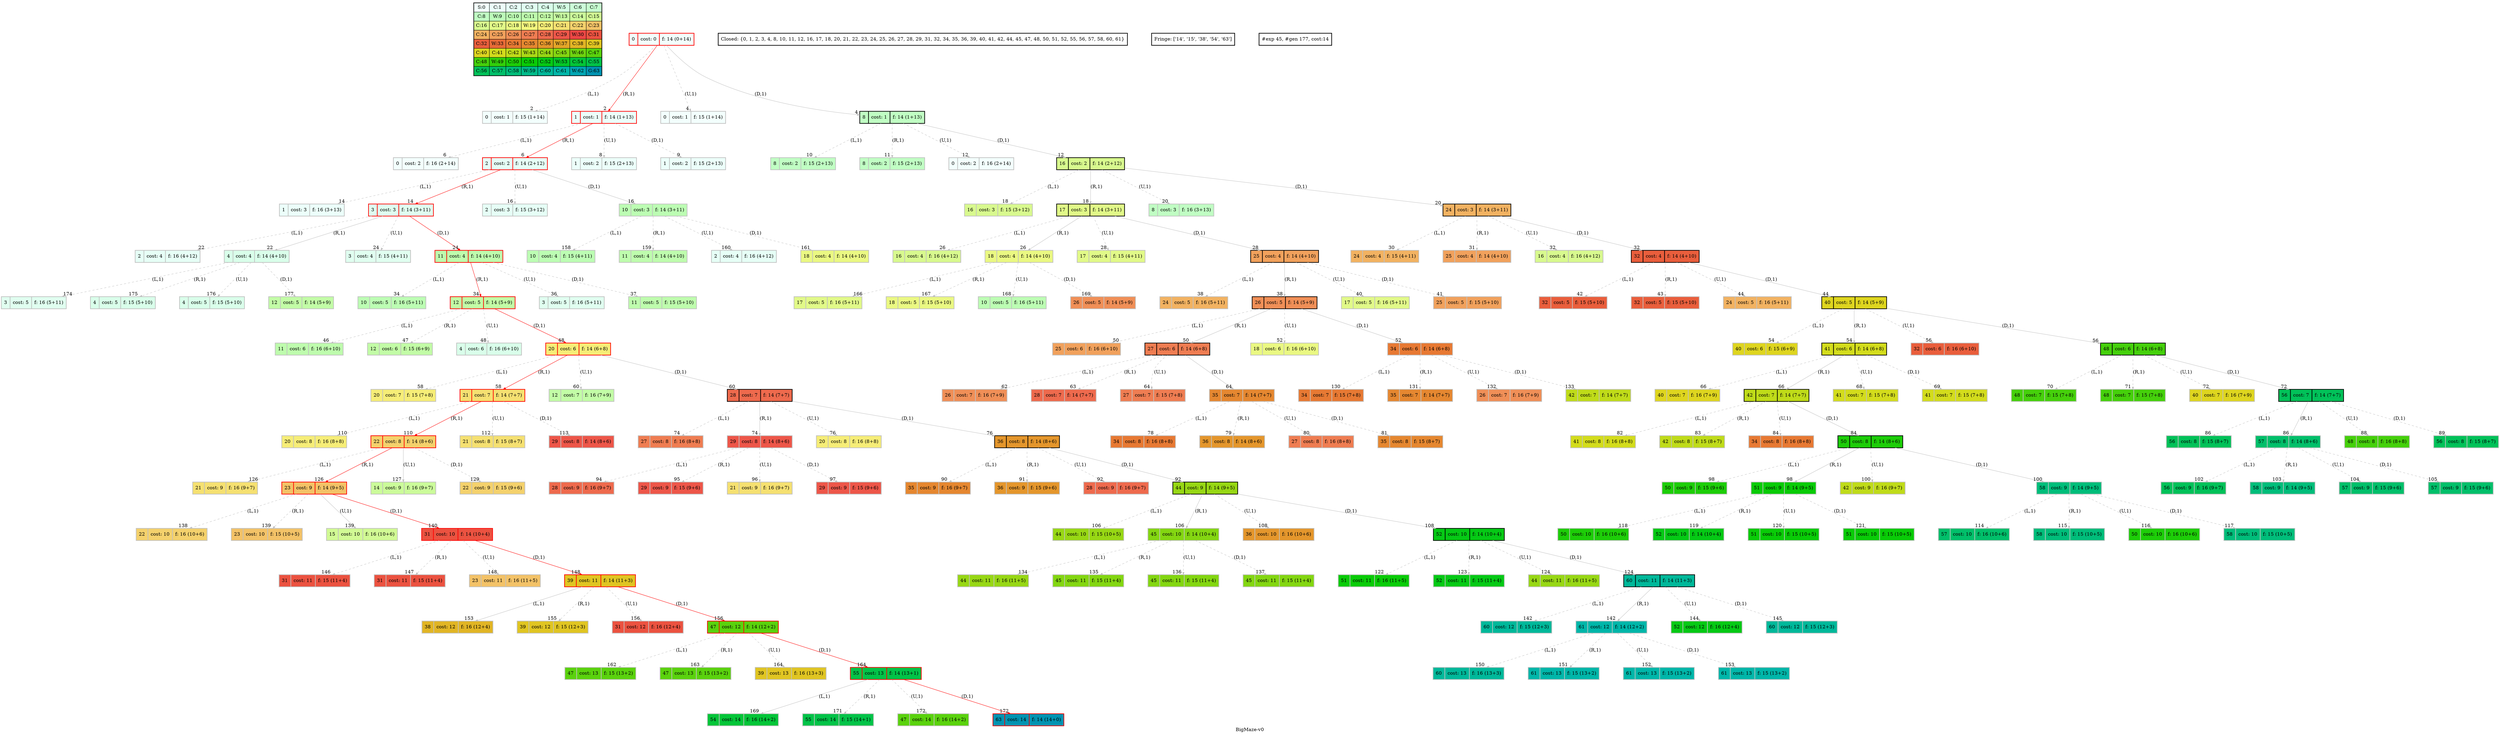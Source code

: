 digraph BigMaze { label="BigMaze-v0" nodesep=1 ranksep="1.2" node [shape=record penwidth=2] edge [arrowsize=0.7] 
subgraph MAP {label=Map;map [shape=plaintext label=<<table border="1" cellpadding="5" cellspacing="0" cellborder="1"><tr><td bgcolor="0.46862745 0.04925994 0.99969645 1.        ">S:0</td><td bgcolor="0.45294118 0.07385253 0.99931706 1.        ">C:1</td><td bgcolor="0.4372549  0.09840028 0.99878599 1.        ">C:2</td><td bgcolor="0.42156863 0.12288829 0.99810333 1.        ">C:3</td><td bgcolor="0.40588235 0.1473017  0.99726917 1.        ">C:4</td><td bgcolor="0.39019608 0.17162568 0.99628365 1.        ">W:5</td><td bgcolor="0.3745098  0.19584547 0.99514692 1.        ">C:6</td><td bgcolor="0.35882353 0.21994636 0.99385914 1.        ">C:7</td></tr><tr><td bgcolor="0.34313725 0.24391372 0.99242051 1.        ">C:8</td><td bgcolor="0.32745098 0.267733   0.99083125 1.        ">W:9</td><td bgcolor="0.31176471 0.29138975 0.98909161 1.        ">C:10</td><td bgcolor="0.29607843 0.31486959 0.98720184 1.        ">C:11</td><td bgcolor="0.28039216 0.33815827 0.98516223 1.        ">C:12</td><td bgcolor="0.26470588 0.36124167 0.9829731  1.        ">W:13</td><td bgcolor="0.24901961 0.38410575 0.98063477 1.        ">C:14</td><td bgcolor="0.23333333 0.40673664 0.9781476  1.        ">C:15</td></tr><tr><td bgcolor="0.21764706 0.42912061 0.97551197 1.        ">C:16</td><td bgcolor="0.20196078 0.45124406 0.97272827 1.        ">C:17</td><td bgcolor="0.18627451 0.47309356 0.96979694 1.        ">C:18</td><td bgcolor="0.17058824 0.49465584 0.9667184  1.        ">W:19</td><td bgcolor="0.15490196 0.51591783 0.96349314 1.        ">C:20</td><td bgcolor="0.13921569 0.5368666  0.96012165 1.        ">C:21</td><td bgcolor="0.12352941 0.55748944 0.95660442 1.        ">C:22</td><td bgcolor="0.10784314 0.57777383 0.952942   1.        ">C:23</td></tr><tr><td bgcolor="0.09215686 0.59770746 0.94913494 1.        ">C:24</td><td bgcolor="0.07647059 0.61727822 0.94518383 1.        ">C:25</td><td bgcolor="0.06078431 0.63647424 0.94108925 1.        ">C:26</td><td bgcolor="0.04509804 0.65528385 0.93685184 1.        ">C:27</td><td bgcolor="0.02941176 0.67369564 0.93247223 1.        ">C:28</td><td bgcolor="0.01372549 0.69169844 0.92795109 1.        ">C:29</td><td bgcolor="0.00196078 0.70928131 0.92328911 1.        ">W:30</td><td bgcolor="0.01764706 0.72643357 0.91848699 1.        ">C:31</td></tr><tr><td bgcolor="0.03333333 0.74314483 0.91354546 1.        ">C:32</td><td bgcolor="0.04901961 0.75940492 0.90846527 1.        ">W:33</td><td bgcolor="0.06470588 0.77520398 0.9032472  1.        ">C:34</td><td bgcolor="0.08039216 0.79053241 0.89789203 1.        ">C:35</td><td bgcolor="0.09607843 0.80538092 0.89240058 1.        ">C:36</td><td bgcolor="0.11176471 0.81974048 0.88677369 1.        ">W:37</td><td bgcolor="0.12745098 0.83360239 0.88101219 1.        ">C:38</td><td bgcolor="0.14313725 0.84695821 0.87511698 1.        ">C:39</td></tr><tr><td bgcolor="0.15882353 0.85979985 0.86908895 1.        ">C:40</td><td bgcolor="0.1745098  0.87211951 0.862929   1.        ">C:41</td><td bgcolor="0.19019608 0.88390971 0.85663808 1.        ">C:42</td><td bgcolor="0.20588235 0.89516329 0.85021714 1.        ">W:43</td><td bgcolor="0.22156863 0.90587342 0.84366715 1.        ">C:44</td><td bgcolor="0.2372549  0.9160336  0.83698911 1.        ">C:45</td><td bgcolor="0.25294118 0.92563766 0.83018403 1.        ">W:46</td><td bgcolor="0.26862745 0.93467977 0.82325295 1.        ">C:47</td></tr><tr><td bgcolor="0.28431373 0.94315443 0.81619691 1.        ">C:48</td><td bgcolor="0.3        0.95105652 0.80901699 1.        ">W:49</td><td bgcolor="0.31568627 0.95838122 0.80171428 1.        ">C:50</td><td bgcolor="0.33137255 0.96512409 0.79428989 1.        ">C:51</td><td bgcolor="0.34705882 0.97128103 0.78674494 1.        ">C:52</td><td bgcolor="0.3627451  0.97684832 0.77908057 1.        ">W:53</td><td bgcolor="0.37843137 0.98182256 0.77129796 1.        ">C:54</td><td bgcolor="0.39411765 0.98620075 0.76339828 1.        ">C:55</td></tr><tr><td bgcolor="0.40980392 0.98998021 0.75538273 1.        ">C:56</td><td bgcolor="0.4254902  0.99315867 0.74725253 1.        ">C:57</td><td bgcolor="0.44117647 0.99573418 0.73900892 1.        ">C:58</td><td bgcolor="0.45686275 0.99770518 0.73065313 1.        ">W:59</td><td bgcolor="0.47254902 0.99907048 0.72218645 1.        ">C:60</td><td bgcolor="0.48823529 0.99982925 0.71361015 1.        ">C:61</td><td bgcolor="0.51176471 0.99982925 0.70054304 1.        ">W:62</td><td bgcolor="0.52745098 0.99907048 0.69169844 1.        ">G:63</td></tr></table>>]} 
"0_0" [label="<f0>0 |<f1> cost: 0 |<f2> f: 14 (0+14)", style=filled color=grey fillcolor="0.46862745 0.04925994 0.99969645 1.        "];  
"0_0.0-0" [label="<f0>0 |<f1> cost: 1 |<f2> f: 15 (1+14)", style=filled color=grey fillcolor="0.46862745 0.04925994 0.99969645 1.        "];   "0_0" -> "0_0.0-0" [label="(L,1)" headlabel=" 2 " style="dashed" color=grey ]; "0_c" [label="Closed: {0}" shape=box]; "0_fr" [label="Fringe: []" shape=box];
"0_0" [label="<f0>0 |<f1> cost: 0 |<f2> f: 14 (0+14)", style=filled color=black color=red fillcolor="0.46862745 0.04925994 0.99969645 1.        "];  "0_0.1-1" [label="<f0>1 |<f1> cost: 1 |<f2> f: 14 (1+13)", style=filled color=grey color=red fillcolor="0.45294118 0.07385253 0.99931706 1.        "];   "0_0" -> "0_0.1-1" [label="(R,1)" headlabel=" 2 " style="" color=grey color=red ]; "0_c" [label="Closed: {0}" shape=box]; "0_fr" [label="Fringe: []" shape=box];
"0_0.0-2" [label="<f0>0 |<f1> cost: 1 |<f2> f: 15 (1+14)", style=filled color=grey fillcolor="0.46862745 0.04925994 0.99969645 1.        "];   "0_0" -> "0_0.0-2" [label="(U,1)" headlabel=" 4 " style="dashed" color=grey ]; "0_c" [label="Closed: {0}" shape=box]; "0_fr" [label="Fringe: ['1']" shape=box];
"0_0.8-3" [label="<f0>8 |<f1> cost: 1 |<f2> f: 14 (1+13)", style=filled color=grey fillcolor="0.34313725 0.24391372 0.99242051 1.        "];   "0_0" -> "0_0.8-3" [label="(D,1)" headlabel=" 4 " style="" color=grey ]; "0_c" [label="Closed: {0}" shape=box]; "0_fr" [label="Fringe: ['1']" shape=box];
"0_0.1.0-0" [label="<f0>0 |<f1> cost: 2 |<f2> f: 16 (2+14)", style=filled color=grey fillcolor="0.46862745 0.04925994 0.99969645 1.        "];   "0_0.1-1" -> "0_0.1.0-0" [label="(L,1)" headlabel=" 6 " style="dashed" color=grey ]; "0_c" [label="Closed: {0, 1}" shape=box]; "0_fr" [label="Fringe: ['8']" shape=box];
"0_0.1-1" [label="<f0>1 |<f1> cost: 1 |<f2> f: 14 (1+13)", style=filled color=black color=red fillcolor="0.45294118 0.07385253 0.99931706 1.        "];  "0_0.1.2-1" [label="<f0>2 |<f1> cost: 2 |<f2> f: 14 (2+12)", style=filled color=grey color=red fillcolor="0.4372549  0.09840028 0.99878599 1.        "];   "0_0.1-1" -> "0_0.1.2-1" [label="(R,1)" headlabel=" 6 " style="" color=grey color=red ]; "0_c" [label="Closed: {0, 1}" shape=box]; "0_fr" [label="Fringe: ['8']" shape=box];
"0_0.1.1-2" [label="<f0>1 |<f1> cost: 2 |<f2> f: 15 (2+13)", style=filled color=grey fillcolor="0.45294118 0.07385253 0.99931706 1.        "];   "0_0.1-1" -> "0_0.1.1-2" [label="(U,1)" headlabel=" 8 " style="dashed" color=grey ]; "0_c" [label="Closed: {0, 1}" shape=box]; "0_fr" [label="Fringe: ['8', '2']" shape=box];
"0_0.1.1-3" [label="<f0>1 |<f1> cost: 2 |<f2> f: 15 (2+13)", style=filled color=grey fillcolor="0.45294118 0.07385253 0.99931706 1.        "];   "0_0.1-1" -> "0_0.1.1-3" [label="(D,1)" headlabel=" 9 " style="dashed" color=grey ]; "0_c" [label="Closed: {0, 1}" shape=box]; "0_fr" [label="Fringe: ['8', '2']" shape=box];
"0_0.8.8-0" [label="<f0>8 |<f1> cost: 2 |<f2> f: 15 (2+13)", style=filled color=grey fillcolor="0.34313725 0.24391372 0.99242051 1.        "];   "0_0.8-3" -> "0_0.8.8-0" [label="(L,1)" headlabel=" 10 " style="dashed" color=grey ]; "0_c" [label="Closed: {0, 1, 8}" shape=box]; "0_fr" [label="Fringe: ['2']" shape=box];
"0_0.8.8-1" [label="<f0>8 |<f1> cost: 2 |<f2> f: 15 (2+13)", style=filled color=grey fillcolor="0.34313725 0.24391372 0.99242051 1.        "];   "0_0.8-3" -> "0_0.8.8-1" [label="(R,1)" headlabel=" 11 " style="dashed" color=grey ]; "0_c" [label="Closed: {0, 1, 8}" shape=box]; "0_fr" [label="Fringe: ['2']" shape=box];
"0_0.8.0-2" [label="<f0>0 |<f1> cost: 2 |<f2> f: 16 (2+14)", style=filled color=grey fillcolor="0.46862745 0.04925994 0.99969645 1.        "];   "0_0.8-3" -> "0_0.8.0-2" [label="(U,1)" headlabel=" 12 " style="dashed" color=grey ]; "0_c" [label="Closed: {0, 1, 8}" shape=box]; "0_fr" [label="Fringe: ['2']" shape=box];
"0_0.8-3" [label="<f0>8 |<f1> cost: 1 |<f2> f: 14 (1+13)", style=filled color=black fillcolor="0.34313725 0.24391372 0.99242051 1.        "];  "0_0.8.16-3" [label="<f0>16 |<f1> cost: 2 |<f2> f: 14 (2+12)", style=filled color=grey fillcolor="0.21764706 0.42912061 0.97551197 1.        "];   "0_0.8-3" -> "0_0.8.16-3" [label="(D,1)" headlabel=" 12 " style="" color=grey ]; "0_c" [label="Closed: {0, 1, 8}" shape=box]; "0_fr" [label="Fringe: ['2']" shape=box];
"0_0.1.2.1-0" [label="<f0>1 |<f1> cost: 3 |<f2> f: 16 (3+13)", style=filled color=grey fillcolor="0.45294118 0.07385253 0.99931706 1.        "];   "0_0.1.2-1" -> "0_0.1.2.1-0" [label="(L,1)" headlabel=" 14 " style="dashed" color=grey ]; "0_c" [label="Closed: {0, 1, 2, 8}" shape=box]; "0_fr" [label="Fringe: ['16']" shape=box];
"0_0.1.2-1" [label="<f0>2 |<f1> cost: 2 |<f2> f: 14 (2+12)", style=filled color=black color=red fillcolor="0.4372549  0.09840028 0.99878599 1.        "];  "0_0.1.2.3-1" [label="<f0>3 |<f1> cost: 3 |<f2> f: 14 (3+11)", style=filled color=grey color=red fillcolor="0.42156863 0.12288829 0.99810333 1.        "];   "0_0.1.2-1" -> "0_0.1.2.3-1" [label="(R,1)" headlabel=" 14 " style="" color=grey color=red ]; "0_c" [label="Closed: {0, 1, 2, 8}" shape=box]; "0_fr" [label="Fringe: ['16']" shape=box];
"0_0.1.2.2-2" [label="<f0>2 |<f1> cost: 3 |<f2> f: 15 (3+12)", style=filled color=grey fillcolor="0.4372549  0.09840028 0.99878599 1.        "];   "0_0.1.2-1" -> "0_0.1.2.2-2" [label="(U,1)" headlabel=" 16 " style="dashed" color=grey ]; "0_c" [label="Closed: {0, 1, 2, 8}" shape=box]; "0_fr" [label="Fringe: ['16', '3']" shape=box];
"0_0.1.2.10-3" [label="<f0>10 |<f1> cost: 3 |<f2> f: 14 (3+11)", style=filled color=grey fillcolor="0.31176471 0.29138975 0.98909161 1.        "];   "0_0.1.2-1" -> "0_0.1.2.10-3" [label="(D,1)" headlabel=" 16 " style="" color=grey ]; "0_c" [label="Closed: {0, 1, 2, 8}" shape=box]; "0_fr" [label="Fringe: ['16', '3']" shape=box];
"0_0.8.16.16-0" [label="<f0>16 |<f1> cost: 3 |<f2> f: 15 (3+12)", style=filled color=grey fillcolor="0.21764706 0.42912061 0.97551197 1.        "];   "0_0.8.16-3" -> "0_0.8.16.16-0" [label="(L,1)" headlabel=" 18 " style="dashed" color=grey ]; "0_c" [label="Closed: {0, 1, 2, 8, 16}" shape=box]; "0_fr" [label="Fringe: ['3', '10']" shape=box];
"0_0.8.16-3" [label="<f0>16 |<f1> cost: 2 |<f2> f: 14 (2+12)", style=filled color=black fillcolor="0.21764706 0.42912061 0.97551197 1.        "];  "0_0.8.16.17-1" [label="<f0>17 |<f1> cost: 3 |<f2> f: 14 (3+11)", style=filled color=grey fillcolor="0.20196078 0.45124406 0.97272827 1.        "];   "0_0.8.16-3" -> "0_0.8.16.17-1" [label="(R,1)" headlabel=" 18 " style="" color=grey ]; "0_c" [label="Closed: {0, 1, 2, 8, 16}" shape=box]; "0_fr" [label="Fringe: ['3', '10']" shape=box];
"0_0.8.16.8-2" [label="<f0>8 |<f1> cost: 3 |<f2> f: 16 (3+13)", style=filled color=grey fillcolor="0.34313725 0.24391372 0.99242051 1.        "];   "0_0.8.16-3" -> "0_0.8.16.8-2" [label="(U,1)" headlabel=" 20 " style="dashed" color=grey ]; "0_c" [label="Closed: {0, 1, 2, 8, 16}" shape=box]; "0_fr" [label="Fringe: ['3', '10', '17']" shape=box];
"0_0.8.16.24-3" [label="<f0>24 |<f1> cost: 3 |<f2> f: 14 (3+11)", style=filled color=grey fillcolor="0.09215686 0.59770746 0.94913494 1.        "];   "0_0.8.16-3" -> "0_0.8.16.24-3" [label="(D,1)" headlabel=" 20 " style="" color=grey ]; "0_c" [label="Closed: {0, 1, 2, 8, 16}" shape=box]; "0_fr" [label="Fringe: ['3', '10', '17']" shape=box];
"0_0.1.2.3.2-0" [label="<f0>2 |<f1> cost: 4 |<f2> f: 16 (4+12)", style=filled color=grey fillcolor="0.4372549  0.09840028 0.99878599 1.        "];   "0_0.1.2.3-1" -> "0_0.1.2.3.2-0" [label="(L,1)" headlabel=" 22 " style="dashed" color=grey ]; "0_c" [label="Closed: {0, 1, 2, 3, 8, 16}" shape=box]; "0_fr" [label="Fringe: ['10', '17', '24']" shape=box];
"0_0.1.2.3-1" [label="<f0>3 |<f1> cost: 3 |<f2> f: 14 (3+11)", style=filled color=black color=red fillcolor="0.42156863 0.12288829 0.99810333 1.        "];  "0_0.1.2.3.4-1" [label="<f0>4 |<f1> cost: 4 |<f2> f: 14 (4+10)", style=filled color=grey fillcolor="0.40588235 0.1473017  0.99726917 1.        "];   "0_0.1.2.3-1" -> "0_0.1.2.3.4-1" [label="(R,1)" headlabel=" 22 " style="" color=grey ]; "0_c" [label="Closed: {0, 1, 2, 3, 8, 16}" shape=box]; "0_fr" [label="Fringe: ['10', '17', '24']" shape=box];
"0_0.1.2.3.3-2" [label="<f0>3 |<f1> cost: 4 |<f2> f: 15 (4+11)", style=filled color=grey fillcolor="0.42156863 0.12288829 0.99810333 1.        "];   "0_0.1.2.3-1" -> "0_0.1.2.3.3-2" [label="(U,1)" headlabel=" 24 " style="dashed" color=grey ]; "0_c" [label="Closed: {0, 1, 2, 3, 8, 16}" shape=box]; "0_fr" [label="Fringe: ['10', '17', '24', '4']" shape=box];
"0_0.1.2.3.11-3" [label="<f0>11 |<f1> cost: 4 |<f2> f: 14 (4+10)", style=filled color=grey color=red fillcolor="0.29607843 0.31486959 0.98720184 1.        "];   "0_0.1.2.3-1" -> "0_0.1.2.3.11-3" [label="(D,1)" headlabel=" 24 " style="" color=grey color=red ]; "0_c" [label="Closed: {0, 1, 2, 3, 8, 16}" shape=box]; "0_fr" [label="Fringe: ['10', '17', '24', '4']" shape=box];
"0_0.8.16.17.16-0" [label="<f0>16 |<f1> cost: 4 |<f2> f: 16 (4+12)", style=filled color=grey fillcolor="0.21764706 0.42912061 0.97551197 1.        "];   "0_0.8.16.17-1" -> "0_0.8.16.17.16-0" [label="(L,1)" headlabel=" 26 " style="dashed" color=grey ]; "0_c" [label="Closed: {0, 1, 2, 3, 8, 16, 17}" shape=box]; "0_fr" [label="Fringe: ['10', '24', '4', '11']" shape=box];
"0_0.8.16.17-1" [label="<f0>17 |<f1> cost: 3 |<f2> f: 14 (3+11)", style=filled color=black fillcolor="0.20196078 0.45124406 0.97272827 1.        "];  "0_0.8.16.17.18-1" [label="<f0>18 |<f1> cost: 4 |<f2> f: 14 (4+10)", style=filled color=grey fillcolor="0.18627451 0.47309356 0.96979694 1.        "];   "0_0.8.16.17-1" -> "0_0.8.16.17.18-1" [label="(R,1)" headlabel=" 26 " style="" color=grey ]; "0_c" [label="Closed: {0, 1, 2, 3, 8, 16, 17}" shape=box]; "0_fr" [label="Fringe: ['10', '24', '4', '11']" shape=box];
"0_0.8.16.17.17-2" [label="<f0>17 |<f1> cost: 4 |<f2> f: 15 (4+11)", style=filled color=grey fillcolor="0.20196078 0.45124406 0.97272827 1.        "];   "0_0.8.16.17-1" -> "0_0.8.16.17.17-2" [label="(U,1)" headlabel=" 28 " style="dashed" color=grey ]; "0_c" [label="Closed: {0, 1, 2, 3, 8, 16, 17}" shape=box]; "0_fr" [label="Fringe: ['10', '24', '4', '11', '18']" shape=box];
"0_0.8.16.17.25-3" [label="<f0>25 |<f1> cost: 4 |<f2> f: 14 (4+10)", style=filled color=grey fillcolor="0.07647059 0.61727822 0.94518383 1.        "];   "0_0.8.16.17-1" -> "0_0.8.16.17.25-3" [label="(D,1)" headlabel=" 28 " style="" color=grey ]; "0_c" [label="Closed: {0, 1, 2, 3, 8, 16, 17}" shape=box]; "0_fr" [label="Fringe: ['10', '24', '4', '11', '18']" shape=box];
"0_0.8.16.24.24-0" [label="<f0>24 |<f1> cost: 4 |<f2> f: 15 (4+11)", style=filled color=grey fillcolor="0.09215686 0.59770746 0.94913494 1.        "];   "0_0.8.16.24-3" -> "0_0.8.16.24.24-0" [label="(L,1)" headlabel=" 30 " style="dashed" color=grey ]; "0_c" [label="Closed: {0, 1, 2, 3, 8, 16, 17, 24}" shape=box]; "0_fr" [label="Fringe: ['10', '4', '11', '18', '25']" shape=box];
"0_0.8.16.24.25-1" [label="<f0>25 |<f1> cost: 4 |<f2> f: 14 (4+10)", style=filled color=grey fillcolor="0.07647059 0.61727822 0.94518383 1.        "];   "0_0.8.16.24-3" -> "0_0.8.16.24.25-1" [label="(R,1)" headlabel=" 31 " style="dashed" color=grey ]; "0_c" [label="Closed: {0, 1, 2, 3, 8, 16, 17, 24}" shape=box]; "0_fr" [label="Fringe: ['10', '4', '11', '18', '25']" shape=box];
"0_0.8.16.24.16-2" [label="<f0>16 |<f1> cost: 4 |<f2> f: 16 (4+12)", style=filled color=grey fillcolor="0.21764706 0.42912061 0.97551197 1.        "];   "0_0.8.16.24-3" -> "0_0.8.16.24.16-2" [label="(U,1)" headlabel=" 32 " style="dashed" color=grey ]; "0_c" [label="Closed: {0, 1, 2, 3, 8, 16, 17, 24}" shape=box]; "0_fr" [label="Fringe: ['10', '4', '11', '18', '25']" shape=box];
"0_0.8.16.24-3" [label="<f0>24 |<f1> cost: 3 |<f2> f: 14 (3+11)", style=filled color=black fillcolor="0.09215686 0.59770746 0.94913494 1.        "];  "0_0.8.16.24.32-3" [label="<f0>32 |<f1> cost: 4 |<f2> f: 14 (4+10)", style=filled color=grey fillcolor="0.03333333 0.74314483 0.91354546 1.        "];   "0_0.8.16.24-3" -> "0_0.8.16.24.32-3" [label="(D,1)" headlabel=" 32 " style="" color=grey ]; "0_c" [label="Closed: {0, 1, 2, 3, 8, 16, 17, 24}" shape=box]; "0_fr" [label="Fringe: ['10', '4', '11', '18', '25']" shape=box];
"0_0.1.2.3.11.10-0" [label="<f0>10 |<f1> cost: 5 |<f2> f: 16 (5+11)", style=filled color=grey fillcolor="0.31176471 0.29138975 0.98909161 1.        "];   "0_0.1.2.3.11-3" -> "0_0.1.2.3.11.10-0" [label="(L,1)" headlabel=" 34 " style="dashed" color=grey ]; "0_c" [label="Closed: {0, 1, 2, 3, 8, 11, 16, 17, 24}" shape=box]; "0_fr" [label="Fringe: ['10', '4', '18', '25', '32']" shape=box];
"0_0.1.2.3.11-3" [label="<f0>11 |<f1> cost: 4 |<f2> f: 14 (4+10)", style=filled color=black color=red fillcolor="0.29607843 0.31486959 0.98720184 1.        "];  "0_0.1.2.3.11.12-1" [label="<f0>12 |<f1> cost: 5 |<f2> f: 14 (5+9)", style=filled color=grey color=red fillcolor="0.28039216 0.33815827 0.98516223 1.        "];   "0_0.1.2.3.11-3" -> "0_0.1.2.3.11.12-1" [label="(R,1)" headlabel=" 34 " style="" color=grey color=red ]; "0_c" [label="Closed: {0, 1, 2, 3, 8, 11, 16, 17, 24}" shape=box]; "0_fr" [label="Fringe: ['10', '4', '18', '25', '32']" shape=box];
"0_0.1.2.3.11.3-2" [label="<f0>3 |<f1> cost: 5 |<f2> f: 16 (5+11)", style=filled color=grey fillcolor="0.42156863 0.12288829 0.99810333 1.        "];   "0_0.1.2.3.11-3" -> "0_0.1.2.3.11.3-2" [label="(U,1)" headlabel=" 36 " style="dashed" color=grey ]; "0_c" [label="Closed: {0, 1, 2, 3, 8, 11, 16, 17, 24}" shape=box]; "0_fr" [label="Fringe: ['10', '4', '18', '25', '32', '12']" shape=box];
"0_0.1.2.3.11.11-3" [label="<f0>11 |<f1> cost: 5 |<f2> f: 15 (5+10)", style=filled color=grey fillcolor="0.29607843 0.31486959 0.98720184 1.        "];   "0_0.1.2.3.11-3" -> "0_0.1.2.3.11.11-3" [label="(D,1)" headlabel=" 37 " style="dashed" color=grey ]; "0_c" [label="Closed: {0, 1, 2, 3, 8, 11, 16, 17, 24}" shape=box]; "0_fr" [label="Fringe: ['10', '4', '18', '25', '32', '12']" shape=box];
"0_0.8.16.17.25.24-0" [label="<f0>24 |<f1> cost: 5 |<f2> f: 16 (5+11)", style=filled color=grey fillcolor="0.09215686 0.59770746 0.94913494 1.        "];   "0_0.8.16.17.25-3" -> "0_0.8.16.17.25.24-0" [label="(L,1)" headlabel=" 38 " style="dashed" color=grey ]; "0_c" [label="Closed: {0, 1, 2, 3, 8, 11, 16, 17, 24, 25}" shape=box]; "0_fr" [label="Fringe: ['10', '4', '18', '32', '12']" shape=box];
"0_0.8.16.17.25-3" [label="<f0>25 |<f1> cost: 4 |<f2> f: 14 (4+10)", style=filled color=black fillcolor="0.07647059 0.61727822 0.94518383 1.        "];  "0_0.8.16.17.25.26-1" [label="<f0>26 |<f1> cost: 5 |<f2> f: 14 (5+9)", style=filled color=grey fillcolor="0.06078431 0.63647424 0.94108925 1.        "];   "0_0.8.16.17.25-3" -> "0_0.8.16.17.25.26-1" [label="(R,1)" headlabel=" 38 " style="" color=grey ]; "0_c" [label="Closed: {0, 1, 2, 3, 8, 11, 16, 17, 24, 25}" shape=box]; "0_fr" [label="Fringe: ['10', '4', '18', '32', '12']" shape=box];
"0_0.8.16.17.25.17-2" [label="<f0>17 |<f1> cost: 5 |<f2> f: 16 (5+11)", style=filled color=grey fillcolor="0.20196078 0.45124406 0.97272827 1.        "];   "0_0.8.16.17.25-3" -> "0_0.8.16.17.25.17-2" [label="(U,1)" headlabel=" 40 " style="dashed" color=grey ]; "0_c" [label="Closed: {0, 1, 2, 3, 8, 11, 16, 17, 24, 25}" shape=box]; "0_fr" [label="Fringe: ['10', '4', '18', '32', '12', '26']" shape=box];
"0_0.8.16.17.25.25-3" [label="<f0>25 |<f1> cost: 5 |<f2> f: 15 (5+10)", style=filled color=grey fillcolor="0.07647059 0.61727822 0.94518383 1.        "];   "0_0.8.16.17.25-3" -> "0_0.8.16.17.25.25-3" [label="(D,1)" headlabel=" 41 " style="dashed" color=grey ]; "0_c" [label="Closed: {0, 1, 2, 3, 8, 11, 16, 17, 24, 25}" shape=box]; "0_fr" [label="Fringe: ['10', '4', '18', '32', '12', '26']" shape=box];
"0_0.8.16.24.32.32-0" [label="<f0>32 |<f1> cost: 5 |<f2> f: 15 (5+10)", style=filled color=grey fillcolor="0.03333333 0.74314483 0.91354546 1.        "];   "0_0.8.16.24.32-3" -> "0_0.8.16.24.32.32-0" [label="(L,1)" headlabel=" 42 " style="dashed" color=grey ]; "0_c" [label="Closed: {0, 1, 2, 3, 32, 8, 11, 16, 17, 24, 25}" shape=box]; "0_fr" [label="Fringe: ['10', '4', '18', '12', '26']" shape=box];
"0_0.8.16.24.32.32-1" [label="<f0>32 |<f1> cost: 5 |<f2> f: 15 (5+10)", style=filled color=grey fillcolor="0.03333333 0.74314483 0.91354546 1.        "];   "0_0.8.16.24.32-3" -> "0_0.8.16.24.32.32-1" [label="(R,1)" headlabel=" 43 " style="dashed" color=grey ]; "0_c" [label="Closed: {0, 1, 2, 3, 32, 8, 11, 16, 17, 24, 25}" shape=box]; "0_fr" [label="Fringe: ['10', '4', '18', '12', '26']" shape=box];
"0_0.8.16.24.32.24-2" [label="<f0>24 |<f1> cost: 5 |<f2> f: 16 (5+11)", style=filled color=grey fillcolor="0.09215686 0.59770746 0.94913494 1.        "];   "0_0.8.16.24.32-3" -> "0_0.8.16.24.32.24-2" [label="(U,1)" headlabel=" 44 " style="dashed" color=grey ]; "0_c" [label="Closed: {0, 1, 2, 3, 32, 8, 11, 16, 17, 24, 25}" shape=box]; "0_fr" [label="Fringe: ['10', '4', '18', '12', '26']" shape=box];
"0_0.8.16.24.32-3" [label="<f0>32 |<f1> cost: 4 |<f2> f: 14 (4+10)", style=filled color=black fillcolor="0.03333333 0.74314483 0.91354546 1.        "];  "0_0.8.16.24.32.40-3" [label="<f0>40 |<f1> cost: 5 |<f2> f: 14 (5+9)", style=filled color=grey fillcolor="0.15882353 0.85979985 0.86908895 1.        "];   "0_0.8.16.24.32-3" -> "0_0.8.16.24.32.40-3" [label="(D,1)" headlabel=" 44 " style="" color=grey ]; "0_c" [label="Closed: {0, 1, 2, 3, 32, 8, 11, 16, 17, 24, 25}" shape=box]; "0_fr" [label="Fringe: ['10', '4', '18', '12', '26']" shape=box];
"0_0.1.2.3.11.12.11-0" [label="<f0>11 |<f1> cost: 6 |<f2> f: 16 (6+10)", style=filled color=grey fillcolor="0.29607843 0.31486959 0.98720184 1.        "];   "0_0.1.2.3.11.12-1" -> "0_0.1.2.3.11.12.11-0" [label="(L,1)" headlabel=" 46 " style="dashed" color=grey ]; "0_c" [label="Closed: {0, 1, 2, 3, 32, 8, 11, 12, 16, 17, 24, 25}" shape=box]; "0_fr" [label="Fringe: ['10', '4', '18', '26', '40']" shape=box];
"0_0.1.2.3.11.12.12-1" [label="<f0>12 |<f1> cost: 6 |<f2> f: 15 (6+9)", style=filled color=grey fillcolor="0.28039216 0.33815827 0.98516223 1.        "];   "0_0.1.2.3.11.12-1" -> "0_0.1.2.3.11.12.12-1" [label="(R,1)" headlabel=" 47 " style="dashed" color=grey ]; "0_c" [label="Closed: {0, 1, 2, 3, 32, 8, 11, 12, 16, 17, 24, 25}" shape=box]; "0_fr" [label="Fringe: ['10', '4', '18', '26', '40']" shape=box];
"0_0.1.2.3.11.12.4-2" [label="<f0>4 |<f1> cost: 6 |<f2> f: 16 (6+10)", style=filled color=grey fillcolor="0.40588235 0.1473017  0.99726917 1.        "];   "0_0.1.2.3.11.12-1" -> "0_0.1.2.3.11.12.4-2" [label="(U,1)" headlabel=" 48 " style="dashed" color=grey ]; "0_c" [label="Closed: {0, 1, 2, 3, 32, 8, 11, 12, 16, 17, 24, 25}" shape=box]; "0_fr" [label="Fringe: ['10', '4', '18', '26', '40']" shape=box];
"0_0.1.2.3.11.12-1" [label="<f0>12 |<f1> cost: 5 |<f2> f: 14 (5+9)", style=filled color=black color=red fillcolor="0.28039216 0.33815827 0.98516223 1.        "];  "0_0.1.2.3.11.12.20-3" [label="<f0>20 |<f1> cost: 6 |<f2> f: 14 (6+8)", style=filled color=grey color=red fillcolor="0.15490196 0.51591783 0.96349314 1.        "];   "0_0.1.2.3.11.12-1" -> "0_0.1.2.3.11.12.20-3" [label="(D,1)" headlabel=" 48 " style="" color=grey color=red ]; "0_c" [label="Closed: {0, 1, 2, 3, 32, 8, 11, 12, 16, 17, 24, 25}" shape=box]; "0_fr" [label="Fringe: ['10', '4', '18', '26', '40']" shape=box];
"0_0.8.16.17.25.26.25-0" [label="<f0>25 |<f1> cost: 6 |<f2> f: 16 (6+10)", style=filled color=grey fillcolor="0.07647059 0.61727822 0.94518383 1.        "];   "0_0.8.16.17.25.26-1" -> "0_0.8.16.17.25.26.25-0" [label="(L,1)" headlabel=" 50 " style="dashed" color=grey ]; "0_c" [label="Closed: {0, 1, 2, 3, 32, 8, 11, 12, 16, 17, 24, 25, 26}" shape=box]; "0_fr" [label="Fringe: ['10', '4', '18', '40', '20']" shape=box];
"0_0.8.16.17.25.26-1" [label="<f0>26 |<f1> cost: 5 |<f2> f: 14 (5+9)", style=filled color=black fillcolor="0.06078431 0.63647424 0.94108925 1.        "];  "0_0.8.16.17.25.26.27-1" [label="<f0>27 |<f1> cost: 6 |<f2> f: 14 (6+8)", style=filled color=grey fillcolor="0.04509804 0.65528385 0.93685184 1.        "];   "0_0.8.16.17.25.26-1" -> "0_0.8.16.17.25.26.27-1" [label="(R,1)" headlabel=" 50 " style="" color=grey ]; "0_c" [label="Closed: {0, 1, 2, 3, 32, 8, 11, 12, 16, 17, 24, 25, 26}" shape=box]; "0_fr" [label="Fringe: ['10', '4', '18', '40', '20']" shape=box];
"0_0.8.16.17.25.26.18-2" [label="<f0>18 |<f1> cost: 6 |<f2> f: 16 (6+10)", style=filled color=grey fillcolor="0.18627451 0.47309356 0.96979694 1.        "];   "0_0.8.16.17.25.26-1" -> "0_0.8.16.17.25.26.18-2" [label="(U,1)" headlabel=" 52 " style="dashed" color=grey ]; "0_c" [label="Closed: {0, 1, 2, 3, 32, 8, 11, 12, 16, 17, 24, 25, 26}" shape=box]; "0_fr" [label="Fringe: ['10', '4', '18', '40', '20', '27']" shape=box];
"0_0.8.16.17.25.26.34-3" [label="<f0>34 |<f1> cost: 6 |<f2> f: 14 (6+8)", style=filled color=grey fillcolor="0.06470588 0.77520398 0.9032472  1.        "];   "0_0.8.16.17.25.26-1" -> "0_0.8.16.17.25.26.34-3" [label="(D,1)" headlabel=" 52 " style="" color=grey ]; "0_c" [label="Closed: {0, 1, 2, 3, 32, 8, 11, 12, 16, 17, 24, 25, 26}" shape=box]; "0_fr" [label="Fringe: ['10', '4', '18', '40', '20', '27']" shape=box];
"0_0.8.16.24.32.40.40-0" [label="<f0>40 |<f1> cost: 6 |<f2> f: 15 (6+9)", style=filled color=grey fillcolor="0.15882353 0.85979985 0.86908895 1.        "];   "0_0.8.16.24.32.40-3" -> "0_0.8.16.24.32.40.40-0" [label="(L,1)" headlabel=" 54 " style="dashed" color=grey ]; "0_c" [label="Closed: {0, 1, 2, 3, 32, 8, 40, 11, 12, 16, 17, 24, 25, 26}" shape=box]; "0_fr" [label="Fringe: ['10', '4', '18', '20', '27', '34']" shape=box];
"0_0.8.16.24.32.40-3" [label="<f0>40 |<f1> cost: 5 |<f2> f: 14 (5+9)", style=filled color=black fillcolor="0.15882353 0.85979985 0.86908895 1.        "];  "0_0.8.16.24.32.40.41-1" [label="<f0>41 |<f1> cost: 6 |<f2> f: 14 (6+8)", style=filled color=grey fillcolor="0.1745098  0.87211951 0.862929   1.        "];   "0_0.8.16.24.32.40-3" -> "0_0.8.16.24.32.40.41-1" [label="(R,1)" headlabel=" 54 " style="" color=grey ]; "0_c" [label="Closed: {0, 1, 2, 3, 32, 8, 40, 11, 12, 16, 17, 24, 25, 26}" shape=box]; "0_fr" [label="Fringe: ['10', '4', '18', '20', '27', '34']" shape=box];
"0_0.8.16.24.32.40.32-2" [label="<f0>32 |<f1> cost: 6 |<f2> f: 16 (6+10)", style=filled color=grey fillcolor="0.03333333 0.74314483 0.91354546 1.        "];   "0_0.8.16.24.32.40-3" -> "0_0.8.16.24.32.40.32-2" [label="(U,1)" headlabel=" 56 " style="dashed" color=grey ]; "0_c" [label="Closed: {0, 1, 2, 3, 32, 8, 40, 11, 12, 16, 17, 24, 25, 26}" shape=box]; "0_fr" [label="Fringe: ['10', '4', '18', '20', '27', '34', '41']" shape=box];
"0_0.8.16.24.32.40.48-3" [label="<f0>48 |<f1> cost: 6 |<f2> f: 14 (6+8)", style=filled color=grey fillcolor="0.28431373 0.94315443 0.81619691 1.        "];   "0_0.8.16.24.32.40-3" -> "0_0.8.16.24.32.40.48-3" [label="(D,1)" headlabel=" 56 " style="" color=grey ]; "0_c" [label="Closed: {0, 1, 2, 3, 32, 8, 40, 11, 12, 16, 17, 24, 25, 26}" shape=box]; "0_fr" [label="Fringe: ['10', '4', '18', '20', '27', '34', '41']" shape=box];
"0_0.1.2.3.11.12.20.20-0" [label="<f0>20 |<f1> cost: 7 |<f2> f: 15 (7+8)", style=filled color=grey fillcolor="0.15490196 0.51591783 0.96349314 1.        "];   "0_0.1.2.3.11.12.20-3" -> "0_0.1.2.3.11.12.20.20-0" [label="(L,1)" headlabel=" 58 " style="dashed" color=grey ]; "0_c" [label="Closed: {0, 1, 2, 3, 32, 8, 40, 11, 12, 16, 17, 20, 24, 25, 26}" shape=box]; "0_fr" [label="Fringe: ['10', '4', '18', '27', '34', '41', '48']" shape=box];
"0_0.1.2.3.11.12.20-3" [label="<f0>20 |<f1> cost: 6 |<f2> f: 14 (6+8)", style=filled color=black color=red fillcolor="0.15490196 0.51591783 0.96349314 1.        "];  "0_0.1.2.3.11.12.20.21-1" [label="<f0>21 |<f1> cost: 7 |<f2> f: 14 (7+7)", style=filled color=grey color=red fillcolor="0.13921569 0.5368666  0.96012165 1.        "];   "0_0.1.2.3.11.12.20-3" -> "0_0.1.2.3.11.12.20.21-1" [label="(R,1)" headlabel=" 58 " style="" color=grey color=red ]; "0_c" [label="Closed: {0, 1, 2, 3, 32, 8, 40, 11, 12, 16, 17, 20, 24, 25, 26}" shape=box]; "0_fr" [label="Fringe: ['10', '4', '18', '27', '34', '41', '48']" shape=box];
"0_0.1.2.3.11.12.20.12-2" [label="<f0>12 |<f1> cost: 7 |<f2> f: 16 (7+9)", style=filled color=grey fillcolor="0.28039216 0.33815827 0.98516223 1.        "];   "0_0.1.2.3.11.12.20-3" -> "0_0.1.2.3.11.12.20.12-2" [label="(U,1)" headlabel=" 60 " style="dashed" color=grey ]; "0_c" [label="Closed: {0, 1, 2, 3, 32, 8, 40, 11, 12, 16, 17, 20, 24, 25, 26}" shape=box]; "0_fr" [label="Fringe: ['10', '4', '18', '27', '34', '41', '48', '21']" shape=box];
"0_0.1.2.3.11.12.20.28-3" [label="<f0>28 |<f1> cost: 7 |<f2> f: 14 (7+7)", style=filled color=grey fillcolor="0.02941176 0.67369564 0.93247223 1.        "];   "0_0.1.2.3.11.12.20-3" -> "0_0.1.2.3.11.12.20.28-3" [label="(D,1)" headlabel=" 60 " style="" color=grey ]; "0_c" [label="Closed: {0, 1, 2, 3, 32, 8, 40, 11, 12, 16, 17, 20, 24, 25, 26}" shape=box]; "0_fr" [label="Fringe: ['10', '4', '18', '27', '34', '41', '48', '21']" shape=box];
"0_0.8.16.17.25.26.27.26-0" [label="<f0>26 |<f1> cost: 7 |<f2> f: 16 (7+9)", style=filled color=grey fillcolor="0.06078431 0.63647424 0.94108925 1.        "];   "0_0.8.16.17.25.26.27-1" -> "0_0.8.16.17.25.26.27.26-0" [label="(L,1)" headlabel=" 62 " style="dashed" color=grey ]; "0_c" [label="Closed: {0, 1, 2, 3, 32, 8, 40, 11, 12, 16, 17, 20, 24, 25, 26, 27}" shape=box]; "0_fr" [label="Fringe: ['10', '4', '18', '34', '41', '48', '21', '28']" shape=box];
"0_0.8.16.17.25.26.27.28-1" [label="<f0>28 |<f1> cost: 7 |<f2> f: 14 (7+7)", style=filled color=grey fillcolor="0.02941176 0.67369564 0.93247223 1.        "];   "0_0.8.16.17.25.26.27-1" -> "0_0.8.16.17.25.26.27.28-1" [label="(R,1)" headlabel=" 63 " style="dashed" color=grey ]; "0_c" [label="Closed: {0, 1, 2, 3, 32, 8, 40, 11, 12, 16, 17, 20, 24, 25, 26, 27}" shape=box]; "0_fr" [label="Fringe: ['10', '4', '18', '34', '41', '48', '21', '28']" shape=box];
"0_0.8.16.17.25.26.27.27-2" [label="<f0>27 |<f1> cost: 7 |<f2> f: 15 (7+8)", style=filled color=grey fillcolor="0.04509804 0.65528385 0.93685184 1.        "];   "0_0.8.16.17.25.26.27-1" -> "0_0.8.16.17.25.26.27.27-2" [label="(U,1)" headlabel=" 64 " style="dashed" color=grey ]; "0_c" [label="Closed: {0, 1, 2, 3, 32, 8, 40, 11, 12, 16, 17, 20, 24, 25, 26, 27}" shape=box]; "0_fr" [label="Fringe: ['10', '4', '18', '34', '41', '48', '21', '28']" shape=box];
"0_0.8.16.17.25.26.27-1" [label="<f0>27 |<f1> cost: 6 |<f2> f: 14 (6+8)", style=filled color=black fillcolor="0.04509804 0.65528385 0.93685184 1.        "];  "0_0.8.16.17.25.26.27.35-3" [label="<f0>35 |<f1> cost: 7 |<f2> f: 14 (7+7)", style=filled color=grey fillcolor="0.08039216 0.79053241 0.89789203 1.        "];   "0_0.8.16.17.25.26.27-1" -> "0_0.8.16.17.25.26.27.35-3" [label="(D,1)" headlabel=" 64 " style="" color=grey ]; "0_c" [label="Closed: {0, 1, 2, 3, 32, 8, 40, 11, 12, 16, 17, 20, 24, 25, 26, 27}" shape=box]; "0_fr" [label="Fringe: ['10', '4', '18', '34', '41', '48', '21', '28']" shape=box];
"0_0.8.16.24.32.40.41.40-0" [label="<f0>40 |<f1> cost: 7 |<f2> f: 16 (7+9)", style=filled color=grey fillcolor="0.15882353 0.85979985 0.86908895 1.        "];   "0_0.8.16.24.32.40.41-1" -> "0_0.8.16.24.32.40.41.40-0" [label="(L,1)" headlabel=" 66 " style="dashed" color=grey ]; "0_c" [label="Closed: {0, 1, 2, 3, 32, 8, 40, 41, 11, 12, 16, 17, 20, 24, 25, 26, 27}" shape=box]; "0_fr" [label="Fringe: ['10', '4', '18', '34', '48', '21', '28', '35']" shape=box];
"0_0.8.16.24.32.40.41-1" [label="<f0>41 |<f1> cost: 6 |<f2> f: 14 (6+8)", style=filled color=black fillcolor="0.1745098  0.87211951 0.862929   1.        "];  "0_0.8.16.24.32.40.41.42-1" [label="<f0>42 |<f1> cost: 7 |<f2> f: 14 (7+7)", style=filled color=grey fillcolor="0.19019608 0.88390971 0.85663808 1.        "];   "0_0.8.16.24.32.40.41-1" -> "0_0.8.16.24.32.40.41.42-1" [label="(R,1)" headlabel=" 66 " style="" color=grey ]; "0_c" [label="Closed: {0, 1, 2, 3, 32, 8, 40, 41, 11, 12, 16, 17, 20, 24, 25, 26, 27}" shape=box]; "0_fr" [label="Fringe: ['10', '4', '18', '34', '48', '21', '28', '35']" shape=box];
"0_0.8.16.24.32.40.41.41-2" [label="<f0>41 |<f1> cost: 7 |<f2> f: 15 (7+8)", style=filled color=grey fillcolor="0.1745098  0.87211951 0.862929   1.        "];   "0_0.8.16.24.32.40.41-1" -> "0_0.8.16.24.32.40.41.41-2" [label="(U,1)" headlabel=" 68 " style="dashed" color=grey ]; "0_c" [label="Closed: {0, 1, 2, 3, 32, 8, 40, 41, 11, 12, 16, 17, 20, 24, 25, 26, 27}" shape=box]; "0_fr" [label="Fringe: ['10', '4', '18', '34', '48', '21', '28', '35', '42']" shape=box];
"0_0.8.16.24.32.40.41.41-3" [label="<f0>41 |<f1> cost: 7 |<f2> f: 15 (7+8)", style=filled color=grey fillcolor="0.1745098  0.87211951 0.862929   1.        "];   "0_0.8.16.24.32.40.41-1" -> "0_0.8.16.24.32.40.41.41-3" [label="(D,1)" headlabel=" 69 " style="dashed" color=grey ]; "0_c" [label="Closed: {0, 1, 2, 3, 32, 8, 40, 41, 11, 12, 16, 17, 20, 24, 25, 26, 27}" shape=box]; "0_fr" [label="Fringe: ['10', '4', '18', '34', '48', '21', '28', '35', '42']" shape=box];
"0_0.8.16.24.32.40.48.48-0" [label="<f0>48 |<f1> cost: 7 |<f2> f: 15 (7+8)", style=filled color=grey fillcolor="0.28431373 0.94315443 0.81619691 1.        "];   "0_0.8.16.24.32.40.48-3" -> "0_0.8.16.24.32.40.48.48-0" [label="(L,1)" headlabel=" 70 " style="dashed" color=grey ]; "0_c" [label="Closed: {0, 1, 2, 3, 32, 8, 40, 41, 11, 12, 16, 17, 48, 20, 24, 25, 26, 27}" shape=box]; "0_fr" [label="Fringe: ['10', '4', '18', '34', '21', '28', '35', '42']" shape=box];
"0_0.8.16.24.32.40.48.48-1" [label="<f0>48 |<f1> cost: 7 |<f2> f: 15 (7+8)", style=filled color=grey fillcolor="0.28431373 0.94315443 0.81619691 1.        "];   "0_0.8.16.24.32.40.48-3" -> "0_0.8.16.24.32.40.48.48-1" [label="(R,1)" headlabel=" 71 " style="dashed" color=grey ]; "0_c" [label="Closed: {0, 1, 2, 3, 32, 8, 40, 41, 11, 12, 16, 17, 48, 20, 24, 25, 26, 27}" shape=box]; "0_fr" [label="Fringe: ['10', '4', '18', '34', '21', '28', '35', '42']" shape=box];
"0_0.8.16.24.32.40.48.40-2" [label="<f0>40 |<f1> cost: 7 |<f2> f: 16 (7+9)", style=filled color=grey fillcolor="0.15882353 0.85979985 0.86908895 1.        "];   "0_0.8.16.24.32.40.48-3" -> "0_0.8.16.24.32.40.48.40-2" [label="(U,1)" headlabel=" 72 " style="dashed" color=grey ]; "0_c" [label="Closed: {0, 1, 2, 3, 32, 8, 40, 41, 11, 12, 16, 17, 48, 20, 24, 25, 26, 27}" shape=box]; "0_fr" [label="Fringe: ['10', '4', '18', '34', '21', '28', '35', '42']" shape=box];
"0_0.8.16.24.32.40.48-3" [label="<f0>48 |<f1> cost: 6 |<f2> f: 14 (6+8)", style=filled color=black fillcolor="0.28431373 0.94315443 0.81619691 1.        "];  "0_0.8.16.24.32.40.48.56-3" [label="<f0>56 |<f1> cost: 7 |<f2> f: 14 (7+7)", style=filled color=grey fillcolor="0.40980392 0.98998021 0.75538273 1.        "];   "0_0.8.16.24.32.40.48-3" -> "0_0.8.16.24.32.40.48.56-3" [label="(D,1)" headlabel=" 72 " style="" color=grey ]; "0_c" [label="Closed: {0, 1, 2, 3, 32, 8, 40, 41, 11, 12, 16, 17, 48, 20, 24, 25, 26, 27}" shape=box]; "0_fr" [label="Fringe: ['10', '4', '18', '34', '21', '28', '35', '42']" shape=box];
"0_0.1.2.3.11.12.20.28.27-0" [label="<f0>27 |<f1> cost: 8 |<f2> f: 16 (8+8)", style=filled color=grey fillcolor="0.04509804 0.65528385 0.93685184 1.        "];   "0_0.1.2.3.11.12.20.28-3" -> "0_0.1.2.3.11.12.20.28.27-0" [label="(L,1)" headlabel=" 74 " style="dashed" color=grey ]; "0_c" [label="Closed: {0, 1, 2, 3, 32, 8, 40, 41, 11, 12, 16, 17, 48, 20, 24, 25, 26, 27, 28}" shape=box]; "0_fr" [label="Fringe: ['10', '4', '18', '34', '21', '35', '42', '56']" shape=box];
"0_0.1.2.3.11.12.20.28-3" [label="<f0>28 |<f1> cost: 7 |<f2> f: 14 (7+7)", style=filled color=black fillcolor="0.02941176 0.67369564 0.93247223 1.        "];  "0_0.1.2.3.11.12.20.28.29-1" [label="<f0>29 |<f1> cost: 8 |<f2> f: 14 (8+6)", style=filled color=grey fillcolor="0.01372549 0.69169844 0.92795109 1.        "];   "0_0.1.2.3.11.12.20.28-3" -> "0_0.1.2.3.11.12.20.28.29-1" [label="(R,1)" headlabel=" 74 " style="" color=grey ]; "0_c" [label="Closed: {0, 1, 2, 3, 32, 8, 40, 41, 11, 12, 16, 17, 48, 20, 24, 25, 26, 27, 28}" shape=box]; "0_fr" [label="Fringe: ['10', '4', '18', '34', '21', '35', '42', '56']" shape=box];
"0_0.1.2.3.11.12.20.28.20-2" [label="<f0>20 |<f1> cost: 8 |<f2> f: 16 (8+8)", style=filled color=grey fillcolor="0.15490196 0.51591783 0.96349314 1.        "];   "0_0.1.2.3.11.12.20.28-3" -> "0_0.1.2.3.11.12.20.28.20-2" [label="(U,1)" headlabel=" 76 " style="dashed" color=grey ]; "0_c" [label="Closed: {0, 1, 2, 3, 32, 8, 40, 41, 11, 12, 16, 17, 48, 20, 24, 25, 26, 27, 28}" shape=box]; "0_fr" [label="Fringe: ['10', '4', '18', '34', '21', '35', '42', '56', '29']" shape=box];
"0_0.1.2.3.11.12.20.28.36-3" [label="<f0>36 |<f1> cost: 8 |<f2> f: 14 (8+6)", style=filled color=grey fillcolor="0.09607843 0.80538092 0.89240058 1.        "];   "0_0.1.2.3.11.12.20.28-3" -> "0_0.1.2.3.11.12.20.28.36-3" [label="(D,1)" headlabel=" 76 " style="" color=grey ]; "0_c" [label="Closed: {0, 1, 2, 3, 32, 8, 40, 41, 11, 12, 16, 17, 48, 20, 24, 25, 26, 27, 28}" shape=box]; "0_fr" [label="Fringe: ['10', '4', '18', '34', '21', '35', '42', '56', '29']" shape=box];
"0_0.8.16.17.25.26.27.35.34-0" [label="<f0>34 |<f1> cost: 8 |<f2> f: 16 (8+8)", style=filled color=grey fillcolor="0.06470588 0.77520398 0.9032472  1.        "];   "0_0.8.16.17.25.26.27.35-3" -> "0_0.8.16.17.25.26.27.35.34-0" [label="(L,1)" headlabel=" 78 " style="dashed" color=grey ]; "0_c" [label="Closed: {0, 1, 2, 3, 32, 35, 8, 40, 41, 11, 12, 16, 17, 48, 20, 24, 25, 26, 27, 28}" shape=box]; "0_fr" [label="Fringe: ['10', '4', '18', '34', '21', '42', '56', '29', '36']" shape=box];
"0_0.8.16.17.25.26.27.35.36-1" [label="<f0>36 |<f1> cost: 8 |<f2> f: 14 (8+6)", style=filled color=grey fillcolor="0.09607843 0.80538092 0.89240058 1.        "];   "0_0.8.16.17.25.26.27.35-3" -> "0_0.8.16.17.25.26.27.35.36-1" [label="(R,1)" headlabel=" 79 " style="dashed" color=grey ]; "0_c" [label="Closed: {0, 1, 2, 3, 32, 35, 8, 40, 41, 11, 12, 16, 17, 48, 20, 24, 25, 26, 27, 28}" shape=box]; "0_fr" [label="Fringe: ['10', '4', '18', '34', '21', '42', '56', '29', '36']" shape=box];
"0_0.8.16.17.25.26.27.35.27-2" [label="<f0>27 |<f1> cost: 8 |<f2> f: 16 (8+8)", style=filled color=grey fillcolor="0.04509804 0.65528385 0.93685184 1.        "];   "0_0.8.16.17.25.26.27.35-3" -> "0_0.8.16.17.25.26.27.35.27-2" [label="(U,1)" headlabel=" 80 " style="dashed" color=grey ]; "0_c" [label="Closed: {0, 1, 2, 3, 32, 35, 8, 40, 41, 11, 12, 16, 17, 48, 20, 24, 25, 26, 27, 28}" shape=box]; "0_fr" [label="Fringe: ['10', '4', '18', '34', '21', '42', '56', '29', '36']" shape=box];
"0_0.8.16.17.25.26.27.35.35-3" [label="<f0>35 |<f1> cost: 8 |<f2> f: 15 (8+7)", style=filled color=grey fillcolor="0.08039216 0.79053241 0.89789203 1.        "];   "0_0.8.16.17.25.26.27.35-3" -> "0_0.8.16.17.25.26.27.35.35-3" [label="(D,1)" headlabel=" 81 " style="dashed" color=grey ]; "0_c" [label="Closed: {0, 1, 2, 3, 32, 35, 8, 40, 41, 11, 12, 16, 17, 48, 20, 24, 25, 26, 27, 28}" shape=box]; "0_fr" [label="Fringe: ['10', '4', '18', '34', '21', '42', '56', '29', '36']" shape=box];
"0_0.8.16.24.32.40.41.42.41-0" [label="<f0>41 |<f1> cost: 8 |<f2> f: 16 (8+8)", style=filled color=grey fillcolor="0.1745098  0.87211951 0.862929   1.        "];   "0_0.8.16.24.32.40.41.42-1" -> "0_0.8.16.24.32.40.41.42.41-0" [label="(L,1)" headlabel=" 82 " style="dashed" color=grey ]; "0_c" [label="Closed: {0, 1, 2, 3, 8, 11, 12, 16, 17, 20, 24, 25, 26, 27, 28, 32, 35, 40, 41, 42, 48}" shape=box]; "0_fr" [label="Fringe: ['10', '4', '18', '34', '21', '56', '29', '36']" shape=box];
"0_0.8.16.24.32.40.41.42.42-1" [label="<f0>42 |<f1> cost: 8 |<f2> f: 15 (8+7)", style=filled color=grey fillcolor="0.19019608 0.88390971 0.85663808 1.        "];   "0_0.8.16.24.32.40.41.42-1" -> "0_0.8.16.24.32.40.41.42.42-1" [label="(R,1)" headlabel=" 83 " style="dashed" color=grey ]; "0_c" [label="Closed: {0, 1, 2, 3, 8, 11, 12, 16, 17, 20, 24, 25, 26, 27, 28, 32, 35, 40, 41, 42, 48}" shape=box]; "0_fr" [label="Fringe: ['10', '4', '18', '34', '21', '56', '29', '36']" shape=box];
"0_0.8.16.24.32.40.41.42.34-2" [label="<f0>34 |<f1> cost: 8 |<f2> f: 16 (8+8)", style=filled color=grey fillcolor="0.06470588 0.77520398 0.9032472  1.        "];   "0_0.8.16.24.32.40.41.42-1" -> "0_0.8.16.24.32.40.41.42.34-2" [label="(U,1)" headlabel=" 84 " style="dashed" color=grey ]; "0_c" [label="Closed: {0, 1, 2, 3, 8, 11, 12, 16, 17, 20, 24, 25, 26, 27, 28, 32, 35, 40, 41, 42, 48}" shape=box]; "0_fr" [label="Fringe: ['10', '4', '18', '34', '21', '56', '29', '36']" shape=box];
"0_0.8.16.24.32.40.41.42-1" [label="<f0>42 |<f1> cost: 7 |<f2> f: 14 (7+7)", style=filled color=black fillcolor="0.19019608 0.88390971 0.85663808 1.        "];  "0_0.8.16.24.32.40.41.42.50-3" [label="<f0>50 |<f1> cost: 8 |<f2> f: 14 (8+6)", style=filled color=grey fillcolor="0.31568627 0.95838122 0.80171428 1.        "];   "0_0.8.16.24.32.40.41.42-1" -> "0_0.8.16.24.32.40.41.42.50-3" [label="(D,1)" headlabel=" 84 " style="" color=grey ]; "0_c" [label="Closed: {0, 1, 2, 3, 8, 11, 12, 16, 17, 20, 24, 25, 26, 27, 28, 32, 35, 40, 41, 42, 48}" shape=box]; "0_fr" [label="Fringe: ['10', '4', '18', '34', '21', '56', '29', '36']" shape=box];
"0_0.8.16.24.32.40.48.56.56-0" [label="<f0>56 |<f1> cost: 8 |<f2> f: 15 (8+7)", style=filled color=grey fillcolor="0.40980392 0.98998021 0.75538273 1.        "];   "0_0.8.16.24.32.40.48.56-3" -> "0_0.8.16.24.32.40.48.56.56-0" [label="(L,1)" headlabel=" 86 " style="dashed" color=grey ]; "0_c" [label="Closed: {0, 1, 2, 3, 8, 11, 12, 16, 17, 20, 24, 25, 26, 27, 28, 32, 35, 40, 41, 42, 48, 56}" shape=box]; "0_fr" [label="Fringe: ['10', '4', '18', '34', '21', '29', '36', '50']" shape=box];
"0_0.8.16.24.32.40.48.56-3" [label="<f0>56 |<f1> cost: 7 |<f2> f: 14 (7+7)", style=filled color=black fillcolor="0.40980392 0.98998021 0.75538273 1.        "];  "0_0.8.16.24.32.40.48.56.57-1" [label="<f0>57 |<f1> cost: 8 |<f2> f: 14 (8+6)", style=filled color=grey fillcolor="0.4254902  0.99315867 0.74725253 1.        "];   "0_0.8.16.24.32.40.48.56-3" -> "0_0.8.16.24.32.40.48.56.57-1" [label="(R,1)" headlabel=" 86 " style="" color=grey ]; "0_c" [label="Closed: {0, 1, 2, 3, 8, 11, 12, 16, 17, 20, 24, 25, 26, 27, 28, 32, 35, 40, 41, 42, 48, 56}" shape=box]; "0_fr" [label="Fringe: ['10', '4', '18', '34', '21', '29', '36', '50']" shape=box];
"0_0.8.16.24.32.40.48.56.48-2" [label="<f0>48 |<f1> cost: 8 |<f2> f: 16 (8+8)", style=filled color=grey fillcolor="0.28431373 0.94315443 0.81619691 1.        "];   "0_0.8.16.24.32.40.48.56-3" -> "0_0.8.16.24.32.40.48.56.48-2" [label="(U,1)" headlabel=" 88 " style="dashed" color=grey ]; "0_c" [label="Closed: {0, 1, 2, 3, 8, 11, 12, 16, 17, 20, 24, 25, 26, 27, 28, 32, 35, 40, 41, 42, 48, 56}" shape=box]; "0_fr" [label="Fringe: ['10', '4', '18', '34', '21', '29', '36', '50', '57']" shape=box];
"0_0.8.16.24.32.40.48.56.56-3" [label="<f0>56 |<f1> cost: 8 |<f2> f: 15 (8+7)", style=filled color=grey fillcolor="0.40980392 0.98998021 0.75538273 1.        "];   "0_0.8.16.24.32.40.48.56-3" -> "0_0.8.16.24.32.40.48.56.56-3" [label="(D,1)" headlabel=" 89 " style="dashed" color=grey ]; "0_c" [label="Closed: {0, 1, 2, 3, 8, 11, 12, 16, 17, 20, 24, 25, 26, 27, 28, 32, 35, 40, 41, 42, 48, 56}" shape=box]; "0_fr" [label="Fringe: ['10', '4', '18', '34', '21', '29', '36', '50', '57']" shape=box];
"0_0.1.2.3.11.12.20.28.36.35-0" [label="<f0>35 |<f1> cost: 9 |<f2> f: 16 (9+7)", style=filled color=grey fillcolor="0.08039216 0.79053241 0.89789203 1.        "];   "0_0.1.2.3.11.12.20.28.36-3" -> "0_0.1.2.3.11.12.20.28.36.35-0" [label="(L,1)" headlabel=" 90 " style="dashed" color=grey ]; "0_c" [label="Closed: {0, 1, 2, 3, 8, 11, 12, 16, 17, 20, 24, 25, 26, 27, 28, 32, 35, 36, 40, 41, 42, 48, 56}" shape=box]; "0_fr" [label="Fringe: ['10', '4', '18', '34', '21', '29', '50', '57']" shape=box];
"0_0.1.2.3.11.12.20.28.36.36-1" [label="<f0>36 |<f1> cost: 9 |<f2> f: 15 (9+6)", style=filled color=grey fillcolor="0.09607843 0.80538092 0.89240058 1.        "];   "0_0.1.2.3.11.12.20.28.36-3" -> "0_0.1.2.3.11.12.20.28.36.36-1" [label="(R,1)" headlabel=" 91 " style="dashed" color=grey ]; "0_c" [label="Closed: {0, 1, 2, 3, 8, 11, 12, 16, 17, 20, 24, 25, 26, 27, 28, 32, 35, 36, 40, 41, 42, 48, 56}" shape=box]; "0_fr" [label="Fringe: ['10', '4', '18', '34', '21', '29', '50', '57']" shape=box];
"0_0.1.2.3.11.12.20.28.36.28-2" [label="<f0>28 |<f1> cost: 9 |<f2> f: 16 (9+7)", style=filled color=grey fillcolor="0.02941176 0.67369564 0.93247223 1.        "];   "0_0.1.2.3.11.12.20.28.36-3" -> "0_0.1.2.3.11.12.20.28.36.28-2" [label="(U,1)" headlabel=" 92 " style="dashed" color=grey ]; "0_c" [label="Closed: {0, 1, 2, 3, 8, 11, 12, 16, 17, 20, 24, 25, 26, 27, 28, 32, 35, 36, 40, 41, 42, 48, 56}" shape=box]; "0_fr" [label="Fringe: ['10', '4', '18', '34', '21', '29', '50', '57']" shape=box];
"0_0.1.2.3.11.12.20.28.36-3" [label="<f0>36 |<f1> cost: 8 |<f2> f: 14 (8+6)", style=filled color=black fillcolor="0.09607843 0.80538092 0.89240058 1.        "];  "0_0.1.2.3.11.12.20.28.36.44-3" [label="<f0>44 |<f1> cost: 9 |<f2> f: 14 (9+5)", style=filled color=grey fillcolor="0.22156863 0.90587342 0.84366715 1.        "];   "0_0.1.2.3.11.12.20.28.36-3" -> "0_0.1.2.3.11.12.20.28.36.44-3" [label="(D,1)" headlabel=" 92 " style="" color=grey ]; "0_c" [label="Closed: {0, 1, 2, 3, 8, 11, 12, 16, 17, 20, 24, 25, 26, 27, 28, 32, 35, 36, 40, 41, 42, 48, 56}" shape=box]; "0_fr" [label="Fringe: ['10', '4', '18', '34', '21', '29', '50', '57']" shape=box];
"0_0.1.2.3.11.12.20.28.29.28-0" [label="<f0>28 |<f1> cost: 9 |<f2> f: 16 (9+7)", style=filled color=grey fillcolor="0.02941176 0.67369564 0.93247223 1.        "];   "0_0.1.2.3.11.12.20.28.29-1" -> "0_0.1.2.3.11.12.20.28.29.28-0" [label="(L,1)" headlabel=" 94 " style="dashed" color=grey ]; "0_c" [label="Closed: {0, 1, 2, 3, 8, 11, 12, 16, 17, 20, 24, 25, 26, 27, 28, 29, 32, 35, 36, 40, 41, 42, 48, 56}" shape=box]; "0_fr" [label="Fringe: ['10', '4', '18', '34', '21', '50', '57', '44']" shape=box];
"0_0.1.2.3.11.12.20.28.29.29-1" [label="<f0>29 |<f1> cost: 9 |<f2> f: 15 (9+6)", style=filled color=grey fillcolor="0.01372549 0.69169844 0.92795109 1.        "];   "0_0.1.2.3.11.12.20.28.29-1" -> "0_0.1.2.3.11.12.20.28.29.29-1" [label="(R,1)" headlabel=" 95 " style="dashed" color=grey ]; "0_c" [label="Closed: {0, 1, 2, 3, 8, 11, 12, 16, 17, 20, 24, 25, 26, 27, 28, 29, 32, 35, 36, 40, 41, 42, 48, 56}" shape=box]; "0_fr" [label="Fringe: ['10', '4', '18', '34', '21', '50', '57', '44']" shape=box];
"0_0.1.2.3.11.12.20.28.29.21-2" [label="<f0>21 |<f1> cost: 9 |<f2> f: 16 (9+7)", style=filled color=grey fillcolor="0.13921569 0.5368666  0.96012165 1.        "];   "0_0.1.2.3.11.12.20.28.29-1" -> "0_0.1.2.3.11.12.20.28.29.21-2" [label="(U,1)" headlabel=" 96 " style="dashed" color=grey ]; "0_c" [label="Closed: {0, 1, 2, 3, 8, 11, 12, 16, 17, 20, 24, 25, 26, 27, 28, 29, 32, 35, 36, 40, 41, 42, 48, 56}" shape=box]; "0_fr" [label="Fringe: ['10', '4', '18', '34', '21', '50', '57', '44']" shape=box];
"0_0.1.2.3.11.12.20.28.29.29-3" [label="<f0>29 |<f1> cost: 9 |<f2> f: 15 (9+6)", style=filled color=grey fillcolor="0.01372549 0.69169844 0.92795109 1.        "];   "0_0.1.2.3.11.12.20.28.29-1" -> "0_0.1.2.3.11.12.20.28.29.29-3" [label="(D,1)" headlabel=" 97 " style="dashed" color=grey ]; "0_c" [label="Closed: {0, 1, 2, 3, 8, 11, 12, 16, 17, 20, 24, 25, 26, 27, 28, 29, 32, 35, 36, 40, 41, 42, 48, 56}" shape=box]; "0_fr" [label="Fringe: ['10', '4', '18', '34', '21', '50', '57', '44']" shape=box];
"0_0.8.16.24.32.40.41.42.50.50-0" [label="<f0>50 |<f1> cost: 9 |<f2> f: 15 (9+6)", style=filled color=grey fillcolor="0.31568627 0.95838122 0.80171428 1.        "];   "0_0.8.16.24.32.40.41.42.50-3" -> "0_0.8.16.24.32.40.41.42.50.50-0" [label="(L,1)" headlabel=" 98 " style="dashed" color=grey ]; "0_c" [label="Closed: {0, 1, 2, 3, 8, 11, 12, 16, 17, 20, 24, 25, 26, 27, 28, 29, 32, 35, 36, 40, 41, 42, 48, 50, 56}" shape=box]; "0_fr" [label="Fringe: ['10', '4', '18', '34', '21', '57', '44']" shape=box];
"0_0.8.16.24.32.40.41.42.50-3" [label="<f0>50 |<f1> cost: 8 |<f2> f: 14 (8+6)", style=filled color=black fillcolor="0.31568627 0.95838122 0.80171428 1.        "];  "0_0.8.16.24.32.40.41.42.50.51-1" [label="<f0>51 |<f1> cost: 9 |<f2> f: 14 (9+5)", style=filled color=grey fillcolor="0.33137255 0.96512409 0.79428989 1.        "];   "0_0.8.16.24.32.40.41.42.50-3" -> "0_0.8.16.24.32.40.41.42.50.51-1" [label="(R,1)" headlabel=" 98 " style="" color=grey ]; "0_c" [label="Closed: {0, 1, 2, 3, 8, 11, 12, 16, 17, 20, 24, 25, 26, 27, 28, 29, 32, 35, 36, 40, 41, 42, 48, 50, 56}" shape=box]; "0_fr" [label="Fringe: ['10', '4', '18', '34', '21', '57', '44']" shape=box];
"0_0.8.16.24.32.40.41.42.50.42-2" [label="<f0>42 |<f1> cost: 9 |<f2> f: 16 (9+7)", style=filled color=grey fillcolor="0.19019608 0.88390971 0.85663808 1.        "];   "0_0.8.16.24.32.40.41.42.50-3" -> "0_0.8.16.24.32.40.41.42.50.42-2" [label="(U,1)" headlabel=" 100 " style="dashed" color=grey ]; "0_c" [label="Closed: {0, 1, 2, 3, 8, 11, 12, 16, 17, 20, 24, 25, 26, 27, 28, 29, 32, 35, 36, 40, 41, 42, 48, 50, 56}" shape=box]; "0_fr" [label="Fringe: ['10', '4', '18', '34', '21', '57', '44', '51']" shape=box];
"0_0.8.16.24.32.40.41.42.50.58-3" [label="<f0>58 |<f1> cost: 9 |<f2> f: 14 (9+5)", style=filled color=grey fillcolor="0.44117647 0.99573418 0.73900892 1.        "];   "0_0.8.16.24.32.40.41.42.50-3" -> "0_0.8.16.24.32.40.41.42.50.58-3" [label="(D,1)" headlabel=" 100 " style="" color=grey ]; "0_c" [label="Closed: {0, 1, 2, 3, 8, 11, 12, 16, 17, 20, 24, 25, 26, 27, 28, 29, 32, 35, 36, 40, 41, 42, 48, 50, 56}" shape=box]; "0_fr" [label="Fringe: ['10', '4', '18', '34', '21', '57', '44', '51']" shape=box];
"0_0.8.16.24.32.40.48.56.57.56-0" [label="<f0>56 |<f1> cost: 9 |<f2> f: 16 (9+7)", style=filled color=grey fillcolor="0.40980392 0.98998021 0.75538273 1.        "];   "0_0.8.16.24.32.40.48.56.57-1" -> "0_0.8.16.24.32.40.48.56.57.56-0" [label="(L,1)" headlabel=" 102 " style="dashed" color=grey ]; "0_c" [label="Closed: {0, 1, 2, 3, 8, 11, 12, 16, 17, 20, 24, 25, 26, 27, 28, 29, 32, 35, 36, 40, 41, 42, 48, 50, 56, 57}" shape=box]; "0_fr" [label="Fringe: ['10', '4', '18', '34', '21', '44', '51', '58']" shape=box];
"0_0.8.16.24.32.40.48.56.57.58-1" [label="<f0>58 |<f1> cost: 9 |<f2> f: 14 (9+5)", style=filled color=grey fillcolor="0.44117647 0.99573418 0.73900892 1.        "];   "0_0.8.16.24.32.40.48.56.57-1" -> "0_0.8.16.24.32.40.48.56.57.58-1" [label="(R,1)" headlabel=" 103 " style="dashed" color=grey ]; "0_c" [label="Closed: {0, 1, 2, 3, 8, 11, 12, 16, 17, 20, 24, 25, 26, 27, 28, 29, 32, 35, 36, 40, 41, 42, 48, 50, 56, 57}" shape=box]; "0_fr" [label="Fringe: ['10', '4', '18', '34', '21', '44', '51', '58']" shape=box];
"0_0.8.16.24.32.40.48.56.57.57-2" [label="<f0>57 |<f1> cost: 9 |<f2> f: 15 (9+6)", style=filled color=grey fillcolor="0.4254902  0.99315867 0.74725253 1.        "];   "0_0.8.16.24.32.40.48.56.57-1" -> "0_0.8.16.24.32.40.48.56.57.57-2" [label="(U,1)" headlabel=" 104 " style="dashed" color=grey ]; "0_c" [label="Closed: {0, 1, 2, 3, 8, 11, 12, 16, 17, 20, 24, 25, 26, 27, 28, 29, 32, 35, 36, 40, 41, 42, 48, 50, 56, 57}" shape=box]; "0_fr" [label="Fringe: ['10', '4', '18', '34', '21', '44', '51', '58']" shape=box];
"0_0.8.16.24.32.40.48.56.57.57-3" [label="<f0>57 |<f1> cost: 9 |<f2> f: 15 (9+6)", style=filled color=grey fillcolor="0.4254902  0.99315867 0.74725253 1.        "];   "0_0.8.16.24.32.40.48.56.57-1" -> "0_0.8.16.24.32.40.48.56.57.57-3" [label="(D,1)" headlabel=" 105 " style="dashed" color=grey ]; "0_c" [label="Closed: {0, 1, 2, 3, 8, 11, 12, 16, 17, 20, 24, 25, 26, 27, 28, 29, 32, 35, 36, 40, 41, 42, 48, 50, 56, 57}" shape=box]; "0_fr" [label="Fringe: ['10', '4', '18', '34', '21', '44', '51', '58']" shape=box];
"0_0.1.2.3.11.12.20.28.36.44.44-0" [label="<f0>44 |<f1> cost: 10 |<f2> f: 15 (10+5)", style=filled color=grey fillcolor="0.22156863 0.90587342 0.84366715 1.        "];   "0_0.1.2.3.11.12.20.28.36.44-3" -> "0_0.1.2.3.11.12.20.28.36.44.44-0" [label="(L,1)" headlabel=" 106 " style="dashed" color=grey ]; "0_c" [label="Closed: {0, 1, 2, 3, 8, 11, 12, 16, 17, 20, 24, 25, 26, 27, 28, 29, 32, 35, 36, 40, 41, 42, 44, 48, 50, 56, 57}" shape=box]; "0_fr" [label="Fringe: ['10', '4', '18', '34', '21', '51', '58']" shape=box];
"0_0.1.2.3.11.12.20.28.36.44-3" [label="<f0>44 |<f1> cost: 9 |<f2> f: 14 (9+5)", style=filled color=black fillcolor="0.22156863 0.90587342 0.84366715 1.        "];  "0_0.1.2.3.11.12.20.28.36.44.45-1" [label="<f0>45 |<f1> cost: 10 |<f2> f: 14 (10+4)", style=filled color=grey fillcolor="0.2372549  0.9160336  0.83698911 1.        "];   "0_0.1.2.3.11.12.20.28.36.44-3" -> "0_0.1.2.3.11.12.20.28.36.44.45-1" [label="(R,1)" headlabel=" 106 " style="" color=grey ]; "0_c" [label="Closed: {0, 1, 2, 3, 8, 11, 12, 16, 17, 20, 24, 25, 26, 27, 28, 29, 32, 35, 36, 40, 41, 42, 44, 48, 50, 56, 57}" shape=box]; "0_fr" [label="Fringe: ['10', '4', '18', '34', '21', '51', '58']" shape=box];
"0_0.1.2.3.11.12.20.28.36.44.36-2" [label="<f0>36 |<f1> cost: 10 |<f2> f: 16 (10+6)", style=filled color=grey fillcolor="0.09607843 0.80538092 0.89240058 1.        "];   "0_0.1.2.3.11.12.20.28.36.44-3" -> "0_0.1.2.3.11.12.20.28.36.44.36-2" [label="(U,1)" headlabel=" 108 " style="dashed" color=grey ]; "0_c" [label="Closed: {0, 1, 2, 3, 8, 11, 12, 16, 17, 20, 24, 25, 26, 27, 28, 29, 32, 35, 36, 40, 41, 42, 44, 48, 50, 56, 57}" shape=box]; "0_fr" [label="Fringe: ['10', '4', '18', '34', '21', '51', '58', '45']" shape=box];
"0_0.1.2.3.11.12.20.28.36.44.52-3" [label="<f0>52 |<f1> cost: 10 |<f2> f: 14 (10+4)", style=filled color=grey fillcolor="0.34705882 0.97128103 0.78674494 1.        "];   "0_0.1.2.3.11.12.20.28.36.44-3" -> "0_0.1.2.3.11.12.20.28.36.44.52-3" [label="(D,1)" headlabel=" 108 " style="" color=grey ]; "0_c" [label="Closed: {0, 1, 2, 3, 8, 11, 12, 16, 17, 20, 24, 25, 26, 27, 28, 29, 32, 35, 36, 40, 41, 42, 44, 48, 50, 56, 57}" shape=box]; "0_fr" [label="Fringe: ['10', '4', '18', '34', '21', '51', '58', '45']" shape=box];
"0_0.1.2.3.11.12.20.21.20-0" [label="<f0>20 |<f1> cost: 8 |<f2> f: 16 (8+8)", style=filled color=grey fillcolor="0.15490196 0.51591783 0.96349314 1.        "];   "0_0.1.2.3.11.12.20.21-1" -> "0_0.1.2.3.11.12.20.21.20-0" [label="(L,1)" headlabel=" 110 " style="dashed" color=grey ]; "0_c" [label="Closed: {0, 1, 2, 3, 8, 11, 12, 16, 17, 20, 21, 24, 25, 26, 27, 28, 29, 32, 35, 36, 40, 41, 42, 44, 48, 50, 56, 57}" shape=box]; "0_fr" [label="Fringe: ['10', '4', '18', '34', '51', '58', '45', '52']" shape=box];
"0_0.1.2.3.11.12.20.21-1" [label="<f0>21 |<f1> cost: 7 |<f2> f: 14 (7+7)", style=filled color=black color=red fillcolor="0.13921569 0.5368666  0.96012165 1.        "];  "0_0.1.2.3.11.12.20.21.22-1" [label="<f0>22 |<f1> cost: 8 |<f2> f: 14 (8+6)", style=filled color=grey color=red fillcolor="0.12352941 0.55748944 0.95660442 1.        "];   "0_0.1.2.3.11.12.20.21-1" -> "0_0.1.2.3.11.12.20.21.22-1" [label="(R,1)" headlabel=" 110 " style="" color=grey color=red ]; "0_c" [label="Closed: {0, 1, 2, 3, 8, 11, 12, 16, 17, 20, 21, 24, 25, 26, 27, 28, 29, 32, 35, 36, 40, 41, 42, 44, 48, 50, 56, 57}" shape=box]; "0_fr" [label="Fringe: ['10', '4', '18', '34', '51', '58', '45', '52']" shape=box];
"0_0.1.2.3.11.12.20.21.21-2" [label="<f0>21 |<f1> cost: 8 |<f2> f: 15 (8+7)", style=filled color=grey fillcolor="0.13921569 0.5368666  0.96012165 1.        "];   "0_0.1.2.3.11.12.20.21-1" -> "0_0.1.2.3.11.12.20.21.21-2" [label="(U,1)" headlabel=" 112 " style="dashed" color=grey ]; "0_c" [label="Closed: {0, 1, 2, 3, 8, 11, 12, 16, 17, 20, 21, 24, 25, 26, 27, 28, 29, 32, 35, 36, 40, 41, 42, 44, 48, 50, 56, 57}" shape=box]; "0_fr" [label="Fringe: ['10', '4', '18', '34', '51', '58', '45', '52', '22']" shape=box];
"0_0.1.2.3.11.12.20.21.29-3" [label="<f0>29 |<f1> cost: 8 |<f2> f: 14 (8+6)", style=filled color=grey fillcolor="0.01372549 0.69169844 0.92795109 1.        "];   "0_0.1.2.3.11.12.20.21-1" -> "0_0.1.2.3.11.12.20.21.29-3" [label="(D,1)" headlabel=" 113 " style="dashed" color=grey ]; "0_c" [label="Closed: {0, 1, 2, 3, 8, 11, 12, 16, 17, 20, 21, 24, 25, 26, 27, 28, 29, 32, 35, 36, 40, 41, 42, 44, 48, 50, 56, 57}" shape=box]; "0_fr" [label="Fringe: ['10', '4', '18', '34', '51', '58', '45', '52', '22']" shape=box];
"0_0.8.16.24.32.40.41.42.50.58.57-0" [label="<f0>57 |<f1> cost: 10 |<f2> f: 16 (10+6)", style=filled color=grey fillcolor="0.4254902  0.99315867 0.74725253 1.        "];   "0_0.8.16.24.32.40.41.42.50.58-3" -> "0_0.8.16.24.32.40.41.42.50.58.57-0" [label="(L,1)" headlabel=" 114 " style="dashed" color=grey ]; "0_c" [label="Closed: {0, 1, 2, 3, 8, 11, 12, 16, 17, 20, 21, 24, 25, 26, 27, 28, 29, 32, 35, 36, 40, 41, 42, 44, 48, 50, 56, 57, 58}" shape=box]; "0_fr" [label="Fringe: ['10', '4', '18', '34', '51', '45', '52', '22']" shape=box];
"0_0.8.16.24.32.40.41.42.50.58.58-1" [label="<f0>58 |<f1> cost: 10 |<f2> f: 15 (10+5)", style=filled color=grey fillcolor="0.44117647 0.99573418 0.73900892 1.        "];   "0_0.8.16.24.32.40.41.42.50.58-3" -> "0_0.8.16.24.32.40.41.42.50.58.58-1" [label="(R,1)" headlabel=" 115 " style="dashed" color=grey ]; "0_c" [label="Closed: {0, 1, 2, 3, 8, 11, 12, 16, 17, 20, 21, 24, 25, 26, 27, 28, 29, 32, 35, 36, 40, 41, 42, 44, 48, 50, 56, 57, 58}" shape=box]; "0_fr" [label="Fringe: ['10', '4', '18', '34', '51', '45', '52', '22']" shape=box];
"0_0.8.16.24.32.40.41.42.50.58.50-2" [label="<f0>50 |<f1> cost: 10 |<f2> f: 16 (10+6)", style=filled color=grey fillcolor="0.31568627 0.95838122 0.80171428 1.        "];   "0_0.8.16.24.32.40.41.42.50.58-3" -> "0_0.8.16.24.32.40.41.42.50.58.50-2" [label="(U,1)" headlabel=" 116 " style="dashed" color=grey ]; "0_c" [label="Closed: {0, 1, 2, 3, 8, 11, 12, 16, 17, 20, 21, 24, 25, 26, 27, 28, 29, 32, 35, 36, 40, 41, 42, 44, 48, 50, 56, 57, 58}" shape=box]; "0_fr" [label="Fringe: ['10', '4', '18', '34', '51', '45', '52', '22']" shape=box];
"0_0.8.16.24.32.40.41.42.50.58.58-3" [label="<f0>58 |<f1> cost: 10 |<f2> f: 15 (10+5)", style=filled color=grey fillcolor="0.44117647 0.99573418 0.73900892 1.        "];   "0_0.8.16.24.32.40.41.42.50.58-3" -> "0_0.8.16.24.32.40.41.42.50.58.58-3" [label="(D,1)" headlabel=" 117 " style="dashed" color=grey ]; "0_c" [label="Closed: {0, 1, 2, 3, 8, 11, 12, 16, 17, 20, 21, 24, 25, 26, 27, 28, 29, 32, 35, 36, 40, 41, 42, 44, 48, 50, 56, 57, 58}" shape=box]; "0_fr" [label="Fringe: ['10', '4', '18', '34', '51', '45', '52', '22']" shape=box];
"0_0.8.16.24.32.40.41.42.50.51.50-0" [label="<f0>50 |<f1> cost: 10 |<f2> f: 16 (10+6)", style=filled color=grey fillcolor="0.31568627 0.95838122 0.80171428 1.        "];   "0_0.8.16.24.32.40.41.42.50.51-1" -> "0_0.8.16.24.32.40.41.42.50.51.50-0" [label="(L,1)" headlabel=" 118 " style="dashed" color=grey ]; "0_c" [label="Closed: {0, 1, 2, 3, 8, 11, 12, 16, 17, 20, 21, 24, 25, 26, 27, 28, 29, 32, 35, 36, 40, 41, 42, 44, 48, 50, 51, 56, 57, 58}" shape=box]; "0_fr" [label="Fringe: ['10', '4', '18', '34', '45', '52', '22']" shape=box];
"0_0.8.16.24.32.40.41.42.50.51.52-1" [label="<f0>52 |<f1> cost: 10 |<f2> f: 14 (10+4)", style=filled color=grey fillcolor="0.34705882 0.97128103 0.78674494 1.        "];   "0_0.8.16.24.32.40.41.42.50.51-1" -> "0_0.8.16.24.32.40.41.42.50.51.52-1" [label="(R,1)" headlabel=" 119 " style="dashed" color=grey ]; "0_c" [label="Closed: {0, 1, 2, 3, 8, 11, 12, 16, 17, 20, 21, 24, 25, 26, 27, 28, 29, 32, 35, 36, 40, 41, 42, 44, 48, 50, 51, 56, 57, 58}" shape=box]; "0_fr" [label="Fringe: ['10', '4', '18', '34', '45', '52', '22']" shape=box];
"0_0.8.16.24.32.40.41.42.50.51.51-2" [label="<f0>51 |<f1> cost: 10 |<f2> f: 15 (10+5)", style=filled color=grey fillcolor="0.33137255 0.96512409 0.79428989 1.        "];   "0_0.8.16.24.32.40.41.42.50.51-1" -> "0_0.8.16.24.32.40.41.42.50.51.51-2" [label="(U,1)" headlabel=" 120 " style="dashed" color=grey ]; "0_c" [label="Closed: {0, 1, 2, 3, 8, 11, 12, 16, 17, 20, 21, 24, 25, 26, 27, 28, 29, 32, 35, 36, 40, 41, 42, 44, 48, 50, 51, 56, 57, 58}" shape=box]; "0_fr" [label="Fringe: ['10', '4', '18', '34', '45', '52', '22']" shape=box];
"0_0.8.16.24.32.40.41.42.50.51.51-3" [label="<f0>51 |<f1> cost: 10 |<f2> f: 15 (10+5)", style=filled color=grey fillcolor="0.33137255 0.96512409 0.79428989 1.        "];   "0_0.8.16.24.32.40.41.42.50.51-1" -> "0_0.8.16.24.32.40.41.42.50.51.51-3" [label="(D,1)" headlabel=" 121 " style="dashed" color=grey ]; "0_c" [label="Closed: {0, 1, 2, 3, 8, 11, 12, 16, 17, 20, 21, 24, 25, 26, 27, 28, 29, 32, 35, 36, 40, 41, 42, 44, 48, 50, 51, 56, 57, 58}" shape=box]; "0_fr" [label="Fringe: ['10', '4', '18', '34', '45', '52', '22']" shape=box];
"0_0.1.2.3.11.12.20.28.36.44.52.51-0" [label="<f0>51 |<f1> cost: 11 |<f2> f: 16 (11+5)", style=filled color=grey fillcolor="0.33137255 0.96512409 0.79428989 1.        "];   "0_0.1.2.3.11.12.20.28.36.44.52-3" -> "0_0.1.2.3.11.12.20.28.36.44.52.51-0" [label="(L,1)" headlabel=" 122 " style="dashed" color=grey ]; "0_c" [label="Closed: {0, 1, 2, 3, 8, 11, 12, 16, 17, 20, 21, 24, 25, 26, 27, 28, 29, 32, 35, 36, 40, 41, 42, 44, 48, 50, 51, 52, 56, 57, 58}" shape=box]; "0_fr" [label="Fringe: ['10', '4', '18', '34', '45', '22']" shape=box];
"0_0.1.2.3.11.12.20.28.36.44.52.52-1" [label="<f0>52 |<f1> cost: 11 |<f2> f: 15 (11+4)", style=filled color=grey fillcolor="0.34705882 0.97128103 0.78674494 1.        "];   "0_0.1.2.3.11.12.20.28.36.44.52-3" -> "0_0.1.2.3.11.12.20.28.36.44.52.52-1" [label="(R,1)" headlabel=" 123 " style="dashed" color=grey ]; "0_c" [label="Closed: {0, 1, 2, 3, 8, 11, 12, 16, 17, 20, 21, 24, 25, 26, 27, 28, 29, 32, 35, 36, 40, 41, 42, 44, 48, 50, 51, 52, 56, 57, 58}" shape=box]; "0_fr" [label="Fringe: ['10', '4', '18', '34', '45', '22']" shape=box];
"0_0.1.2.3.11.12.20.28.36.44.52.44-2" [label="<f0>44 |<f1> cost: 11 |<f2> f: 16 (11+5)", style=filled color=grey fillcolor="0.22156863 0.90587342 0.84366715 1.        "];   "0_0.1.2.3.11.12.20.28.36.44.52-3" -> "0_0.1.2.3.11.12.20.28.36.44.52.44-2" [label="(U,1)" headlabel=" 124 " style="dashed" color=grey ]; "0_c" [label="Closed: {0, 1, 2, 3, 8, 11, 12, 16, 17, 20, 21, 24, 25, 26, 27, 28, 29, 32, 35, 36, 40, 41, 42, 44, 48, 50, 51, 52, 56, 57, 58}" shape=box]; "0_fr" [label="Fringe: ['10', '4', '18', '34', '45', '22']" shape=box];
"0_0.1.2.3.11.12.20.28.36.44.52-3" [label="<f0>52 |<f1> cost: 10 |<f2> f: 14 (10+4)", style=filled color=black fillcolor="0.34705882 0.97128103 0.78674494 1.        "];  "0_0.1.2.3.11.12.20.28.36.44.52.60-3" [label="<f0>60 |<f1> cost: 11 |<f2> f: 14 (11+3)", style=filled color=grey fillcolor="0.47254902 0.99907048 0.72218645 1.        "];   "0_0.1.2.3.11.12.20.28.36.44.52-3" -> "0_0.1.2.3.11.12.20.28.36.44.52.60-3" [label="(D,1)" headlabel=" 124 " style="" color=grey ]; "0_c" [label="Closed: {0, 1, 2, 3, 8, 11, 12, 16, 17, 20, 21, 24, 25, 26, 27, 28, 29, 32, 35, 36, 40, 41, 42, 44, 48, 50, 51, 52, 56, 57, 58}" shape=box]; "0_fr" [label="Fringe: ['10', '4', '18', '34', '45', '22']" shape=box];
"0_0.1.2.3.11.12.20.21.22.21-0" [label="<f0>21 |<f1> cost: 9 |<f2> f: 16 (9+7)", style=filled color=grey fillcolor="0.13921569 0.5368666  0.96012165 1.        "];   "0_0.1.2.3.11.12.20.21.22-1" -> "0_0.1.2.3.11.12.20.21.22.21-0" [label="(L,1)" headlabel=" 126 " style="dashed" color=grey ]; "0_c" [label="Closed: {0, 1, 2, 3, 8, 11, 12, 16, 17, 20, 21, 22, 24, 25, 26, 27, 28, 29, 32, 35, 36, 40, 41, 42, 44, 48, 50, 51, 52, 56, 57, 58}" shape=box]; "0_fr" [label="Fringe: ['10', '4', '18', '34', '45', '60']" shape=box];
"0_0.1.2.3.11.12.20.21.22-1" [label="<f0>22 |<f1> cost: 8 |<f2> f: 14 (8+6)", style=filled color=black color=red fillcolor="0.12352941 0.55748944 0.95660442 1.        "];  "0_0.1.2.3.11.12.20.21.22.23-1" [label="<f0>23 |<f1> cost: 9 |<f2> f: 14 (9+5)", style=filled color=grey color=red fillcolor="0.10784314 0.57777383 0.952942   1.        "];   "0_0.1.2.3.11.12.20.21.22-1" -> "0_0.1.2.3.11.12.20.21.22.23-1" [label="(R,1)" headlabel=" 126 " style="" color=grey color=red ]; "0_c" [label="Closed: {0, 1, 2, 3, 8, 11, 12, 16, 17, 20, 21, 22, 24, 25, 26, 27, 28, 29, 32, 35, 36, 40, 41, 42, 44, 48, 50, 51, 52, 56, 57, 58}" shape=box]; "0_fr" [label="Fringe: ['10', '4', '18', '34', '45', '60']" shape=box];
"0_0.1.2.3.11.12.20.21.22.14-2" [label="<f0>14 |<f1> cost: 9 |<f2> f: 16 (9+7)", style=filled color=grey fillcolor="0.24901961 0.38410575 0.98063477 1.        "];   "0_0.1.2.3.11.12.20.21.22-1" -> "0_0.1.2.3.11.12.20.21.22.14-2" [label="(U,1)" headlabel=" 127 " style="" color=grey ]; "0_c" [label="Closed: {0, 1, 2, 3, 8, 11, 12, 16, 17, 20, 21, 22, 24, 25, 26, 27, 28, 29, 32, 35, 36, 40, 41, 42, 44, 48, 50, 51, 52, 56, 57, 58}" shape=box]; "0_fr" [label="Fringe: ['10', '4', '18', '34', '45', '60', '23']" shape=box];
"0_0.1.2.3.11.12.20.21.22.22-3" [label="<f0>22 |<f1> cost: 9 |<f2> f: 15 (9+6)", style=filled color=grey fillcolor="0.12352941 0.55748944 0.95660442 1.        "];   "0_0.1.2.3.11.12.20.21.22-1" -> "0_0.1.2.3.11.12.20.21.22.22-3" [label="(D,1)" headlabel=" 129 " style="dashed" color=grey ]; "0_c" [label="Closed: {0, 1, 2, 3, 8, 11, 12, 16, 17, 20, 21, 22, 24, 25, 26, 27, 28, 29, 32, 35, 36, 40, 41, 42, 44, 48, 50, 51, 52, 56, 57, 58}" shape=box]; "0_fr" [label="Fringe: ['10', '4', '18', '34', '45', '60', '23', '14']" shape=box];
"0_0.8.16.17.25.26.34.34-0" [label="<f0>34 |<f1> cost: 7 |<f2> f: 15 (7+8)", style=filled color=grey fillcolor="0.06470588 0.77520398 0.9032472  1.        "];   "0_0.8.16.17.25.26.34-3" -> "0_0.8.16.17.25.26.34.34-0" [label="(L,1)" headlabel=" 130 " style="dashed" color=grey ]; "0_c" [label="Closed: {0, 1, 2, 3, 8, 11, 12, 16, 17, 20, 21, 22, 24, 25, 26, 27, 28, 29, 32, 34, 35, 36, 40, 41, 42, 44, 48, 50, 51, 52, 56, 57, 58}" shape=box]; "0_fr" [label="Fringe: ['10', '4', '18', '45', '60', '23', '14']" shape=box];
"0_0.8.16.17.25.26.34.35-1" [label="<f0>35 |<f1> cost: 7 |<f2> f: 14 (7+7)", style=filled color=grey fillcolor="0.08039216 0.79053241 0.89789203 1.        "];   "0_0.8.16.17.25.26.34-3" -> "0_0.8.16.17.25.26.34.35-1" [label="(R,1)" headlabel=" 131 " style="dashed" color=grey ]; "0_c" [label="Closed: {0, 1, 2, 3, 8, 11, 12, 16, 17, 20, 21, 22, 24, 25, 26, 27, 28, 29, 32, 34, 35, 36, 40, 41, 42, 44, 48, 50, 51, 52, 56, 57, 58}" shape=box]; "0_fr" [label="Fringe: ['10', '4', '18', '45', '60', '23', '14']" shape=box];
"0_0.8.16.17.25.26.34.26-2" [label="<f0>26 |<f1> cost: 7 |<f2> f: 16 (7+9)", style=filled color=grey fillcolor="0.06078431 0.63647424 0.94108925 1.        "];   "0_0.8.16.17.25.26.34-3" -> "0_0.8.16.17.25.26.34.26-2" [label="(U,1)" headlabel=" 132 " style="dashed" color=grey ]; "0_c" [label="Closed: {0, 1, 2, 3, 8, 11, 12, 16, 17, 20, 21, 22, 24, 25, 26, 27, 28, 29, 32, 34, 35, 36, 40, 41, 42, 44, 48, 50, 51, 52, 56, 57, 58}" shape=box]; "0_fr" [label="Fringe: ['10', '4', '18', '45', '60', '23', '14']" shape=box];
"0_0.8.16.17.25.26.34.42-3" [label="<f0>42 |<f1> cost: 7 |<f2> f: 14 (7+7)", style=filled color=grey fillcolor="0.19019608 0.88390971 0.85663808 1.        "];   "0_0.8.16.17.25.26.34-3" -> "0_0.8.16.17.25.26.34.42-3" [label="(D,1)" headlabel=" 133 " style="dashed" color=grey ]; "0_c" [label="Closed: {0, 1, 2, 3, 8, 11, 12, 16, 17, 20, 21, 22, 24, 25, 26, 27, 28, 29, 32, 34, 35, 36, 40, 41, 42, 44, 48, 50, 51, 52, 56, 57, 58}" shape=box]; "0_fr" [label="Fringe: ['10', '4', '18', '45', '60', '23', '14']" shape=box];
"0_0.1.2.3.11.12.20.28.36.44.45.44-0" [label="<f0>44 |<f1> cost: 11 |<f2> f: 16 (11+5)", style=filled color=grey fillcolor="0.22156863 0.90587342 0.84366715 1.        "];   "0_0.1.2.3.11.12.20.28.36.44.45-1" -> "0_0.1.2.3.11.12.20.28.36.44.45.44-0" [label="(L,1)" headlabel=" 134 " style="dashed" color=grey ]; "0_c" [label="Closed: {0, 1, 2, 3, 8, 11, 12, 16, 17, 20, 21, 22, 24, 25, 26, 27, 28, 29, 32, 34, 35, 36, 40, 41, 42, 44, 45, 48, 50, 51, 52, 56, 57, 58}" shape=box]; "0_fr" [label="Fringe: ['10', '4', '18', '60', '23', '14']" shape=box];
"0_0.1.2.3.11.12.20.28.36.44.45.45-1" [label="<f0>45 |<f1> cost: 11 |<f2> f: 15 (11+4)", style=filled color=grey fillcolor="0.2372549  0.9160336  0.83698911 1.        "];   "0_0.1.2.3.11.12.20.28.36.44.45-1" -> "0_0.1.2.3.11.12.20.28.36.44.45.45-1" [label="(R,1)" headlabel=" 135 " style="dashed" color=grey ]; "0_c" [label="Closed: {0, 1, 2, 3, 8, 11, 12, 16, 17, 20, 21, 22, 24, 25, 26, 27, 28, 29, 32, 34, 35, 36, 40, 41, 42, 44, 45, 48, 50, 51, 52, 56, 57, 58}" shape=box]; "0_fr" [label="Fringe: ['10', '4', '18', '60', '23', '14']" shape=box];
"0_0.1.2.3.11.12.20.28.36.44.45.45-2" [label="<f0>45 |<f1> cost: 11 |<f2> f: 15 (11+4)", style=filled color=grey fillcolor="0.2372549  0.9160336  0.83698911 1.        "];   "0_0.1.2.3.11.12.20.28.36.44.45-1" -> "0_0.1.2.3.11.12.20.28.36.44.45.45-2" [label="(U,1)" headlabel=" 136 " style="dashed" color=grey ]; "0_c" [label="Closed: {0, 1, 2, 3, 8, 11, 12, 16, 17, 20, 21, 22, 24, 25, 26, 27, 28, 29, 32, 34, 35, 36, 40, 41, 42, 44, 45, 48, 50, 51, 52, 56, 57, 58}" shape=box]; "0_fr" [label="Fringe: ['10', '4', '18', '60', '23', '14']" shape=box];
"0_0.1.2.3.11.12.20.28.36.44.45.45-3" [label="<f0>45 |<f1> cost: 11 |<f2> f: 15 (11+4)", style=filled color=grey fillcolor="0.2372549  0.9160336  0.83698911 1.        "];   "0_0.1.2.3.11.12.20.28.36.44.45-1" -> "0_0.1.2.3.11.12.20.28.36.44.45.45-3" [label="(D,1)" headlabel=" 137 " style="dashed" color=grey ]; "0_c" [label="Closed: {0, 1, 2, 3, 8, 11, 12, 16, 17, 20, 21, 22, 24, 25, 26, 27, 28, 29, 32, 34, 35, 36, 40, 41, 42, 44, 45, 48, 50, 51, 52, 56, 57, 58}" shape=box]; "0_fr" [label="Fringe: ['10', '4', '18', '60', '23', '14']" shape=box];
"0_0.1.2.3.11.12.20.21.22.23.22-0" [label="<f0>22 |<f1> cost: 10 |<f2> f: 16 (10+6)", style=filled color=grey fillcolor="0.12352941 0.55748944 0.95660442 1.        "];   "0_0.1.2.3.11.12.20.21.22.23-1" -> "0_0.1.2.3.11.12.20.21.22.23.22-0" [label="(L,1)" headlabel=" 138 " style="dashed" color=grey ]; "0_c" [label="Closed: {0, 1, 2, 3, 8, 11, 12, 16, 17, 20, 21, 22, 23, 24, 25, 26, 27, 28, 29, 32, 34, 35, 36, 40, 41, 42, 44, 45, 48, 50, 51, 52, 56, 57, 58}" shape=box]; "0_fr" [label="Fringe: ['10', '4', '18', '60', '14']" shape=box];
"0_0.1.2.3.11.12.20.21.22.23.23-1" [label="<f0>23 |<f1> cost: 10 |<f2> f: 15 (10+5)", style=filled color=grey fillcolor="0.10784314 0.57777383 0.952942   1.        "];   "0_0.1.2.3.11.12.20.21.22.23-1" -> "0_0.1.2.3.11.12.20.21.22.23.23-1" [label="(R,1)" headlabel=" 139 " style="dashed" color=grey ]; "0_c" [label="Closed: {0, 1, 2, 3, 8, 11, 12, 16, 17, 20, 21, 22, 23, 24, 25, 26, 27, 28, 29, 32, 34, 35, 36, 40, 41, 42, 44, 45, 48, 50, 51, 52, 56, 57, 58}" shape=box]; "0_fr" [label="Fringe: ['10', '4', '18', '60', '14']" shape=box];
"0_0.1.2.3.11.12.20.21.22.23-1" [label="<f0>23 |<f1> cost: 9 |<f2> f: 14 (9+5)", style=filled color=black color=red fillcolor="0.10784314 0.57777383 0.952942   1.        "];  "0_0.1.2.3.11.12.20.21.22.23.15-2" [label="<f0>15 |<f1> cost: 10 |<f2> f: 16 (10+6)", style=filled color=grey fillcolor="0.23333333 0.40673664 0.9781476  1.        "];   "0_0.1.2.3.11.12.20.21.22.23-1" -> "0_0.1.2.3.11.12.20.21.22.23.15-2" [label="(U,1)" headlabel=" 139 " style="" color=grey ]; "0_c" [label="Closed: {0, 1, 2, 3, 8, 11, 12, 16, 17, 20, 21, 22, 23, 24, 25, 26, 27, 28, 29, 32, 34, 35, 36, 40, 41, 42, 44, 45, 48, 50, 51, 52, 56, 57, 58}" shape=box]; "0_fr" [label="Fringe: ['10', '4', '18', '60', '14']" shape=box];
"0_0.1.2.3.11.12.20.21.22.23.31-3" [label="<f0>31 |<f1> cost: 10 |<f2> f: 14 (10+4)", style=filled color=grey color=red fillcolor="0.01764706 0.72643357 0.91848699 1.        "];   "0_0.1.2.3.11.12.20.21.22.23-1" -> "0_0.1.2.3.11.12.20.21.22.23.31-3" [label="(D,1)" headlabel=" 140 " style="" color=grey color=red ]; "0_c" [label="Closed: {0, 1, 2, 3, 8, 11, 12, 16, 17, 20, 21, 22, 23, 24, 25, 26, 27, 28, 29, 32, 34, 35, 36, 40, 41, 42, 44, 45, 48, 50, 51, 52, 56, 57, 58}" shape=box]; "0_fr" [label="Fringe: ['10', '4', '18', '60', '14', '15']" shape=box];
"0_0.1.2.3.11.12.20.28.36.44.52.60.60-0" [label="<f0>60 |<f1> cost: 12 |<f2> f: 15 (12+3)", style=filled color=grey fillcolor="0.47254902 0.99907048 0.72218645 1.        "];   "0_0.1.2.3.11.12.20.28.36.44.52.60-3" -> "0_0.1.2.3.11.12.20.28.36.44.52.60.60-0" [label="(L,1)" headlabel=" 142 " style="dashed" color=grey ]; "0_c" [label="Closed: {0, 1, 2, 3, 8, 11, 12, 16, 17, 20, 21, 22, 23, 24, 25, 26, 27, 28, 29, 32, 34, 35, 36, 40, 41, 42, 44, 45, 48, 50, 51, 52, 56, 57, 58, 60}" shape=box]; "0_fr" [label="Fringe: ['10', '4', '18', '14', '15', '31']" shape=box];
"0_0.1.2.3.11.12.20.28.36.44.52.60-3" [label="<f0>60 |<f1> cost: 11 |<f2> f: 14 (11+3)", style=filled color=black fillcolor="0.47254902 0.99907048 0.72218645 1.        "];  "0_0.1.2.3.11.12.20.28.36.44.52.60.61-1" [label="<f0>61 |<f1> cost: 12 |<f2> f: 14 (12+2)", style=filled color=grey fillcolor="0.48823529 0.99982925 0.71361015 1.        "];   "0_0.1.2.3.11.12.20.28.36.44.52.60-3" -> "0_0.1.2.3.11.12.20.28.36.44.52.60.61-1" [label="(R,1)" headlabel=" 142 " style="" color=grey ]; "0_c" [label="Closed: {0, 1, 2, 3, 8, 11, 12, 16, 17, 20, 21, 22, 23, 24, 25, 26, 27, 28, 29, 32, 34, 35, 36, 40, 41, 42, 44, 45, 48, 50, 51, 52, 56, 57, 58, 60}" shape=box]; "0_fr" [label="Fringe: ['10', '4', '18', '14', '15', '31']" shape=box];
"0_0.1.2.3.11.12.20.28.36.44.52.60.52-2" [label="<f0>52 |<f1> cost: 12 |<f2> f: 16 (12+4)", style=filled color=grey fillcolor="0.34705882 0.97128103 0.78674494 1.        "];   "0_0.1.2.3.11.12.20.28.36.44.52.60-3" -> "0_0.1.2.3.11.12.20.28.36.44.52.60.52-2" [label="(U,1)" headlabel=" 144 " style="dashed" color=grey ]; "0_c" [label="Closed: {0, 1, 2, 3, 8, 11, 12, 16, 17, 20, 21, 22, 23, 24, 25, 26, 27, 28, 29, 32, 34, 35, 36, 40, 41, 42, 44, 45, 48, 50, 51, 52, 56, 57, 58, 60}" shape=box]; "0_fr" [label="Fringe: ['10', '4', '18', '14', '15', '31', '61']" shape=box];
"0_0.1.2.3.11.12.20.28.36.44.52.60.60-3" [label="<f0>60 |<f1> cost: 12 |<f2> f: 15 (12+3)", style=filled color=grey fillcolor="0.47254902 0.99907048 0.72218645 1.        "];   "0_0.1.2.3.11.12.20.28.36.44.52.60-3" -> "0_0.1.2.3.11.12.20.28.36.44.52.60.60-3" [label="(D,1)" headlabel=" 145 " style="dashed" color=grey ]; "0_c" [label="Closed: {0, 1, 2, 3, 8, 11, 12, 16, 17, 20, 21, 22, 23, 24, 25, 26, 27, 28, 29, 32, 34, 35, 36, 40, 41, 42, 44, 45, 48, 50, 51, 52, 56, 57, 58, 60}" shape=box]; "0_fr" [label="Fringe: ['10', '4', '18', '14', '15', '31', '61']" shape=box];
"0_0.1.2.3.11.12.20.21.22.23.31.31-0" [label="<f0>31 |<f1> cost: 11 |<f2> f: 15 (11+4)", style=filled color=grey fillcolor="0.01764706 0.72643357 0.91848699 1.        "];   "0_0.1.2.3.11.12.20.21.22.23.31-3" -> "0_0.1.2.3.11.12.20.21.22.23.31.31-0" [label="(L,1)" headlabel=" 146 " style="dashed" color=grey ]; "0_c" [label="Closed: {0, 1, 2, 3, 8, 11, 12, 16, 17, 20, 21, 22, 23, 24, 25, 26, 27, 28, 29, 31, 32, 34, 35, 36, 40, 41, 42, 44, 45, 48, 50, 51, 52, 56, 57, 58, 60}" shape=box]; "0_fr" [label="Fringe: ['10', '4', '18', '14', '15', '61']" shape=box];
"0_0.1.2.3.11.12.20.21.22.23.31.31-1" [label="<f0>31 |<f1> cost: 11 |<f2> f: 15 (11+4)", style=filled color=grey fillcolor="0.01764706 0.72643357 0.91848699 1.        "];   "0_0.1.2.3.11.12.20.21.22.23.31-3" -> "0_0.1.2.3.11.12.20.21.22.23.31.31-1" [label="(R,1)" headlabel=" 147 " style="dashed" color=grey ]; "0_c" [label="Closed: {0, 1, 2, 3, 8, 11, 12, 16, 17, 20, 21, 22, 23, 24, 25, 26, 27, 28, 29, 31, 32, 34, 35, 36, 40, 41, 42, 44, 45, 48, 50, 51, 52, 56, 57, 58, 60}" shape=box]; "0_fr" [label="Fringe: ['10', '4', '18', '14', '15', '61']" shape=box];
"0_0.1.2.3.11.12.20.21.22.23.31.23-2" [label="<f0>23 |<f1> cost: 11 |<f2> f: 16 (11+5)", style=filled color=grey fillcolor="0.10784314 0.57777383 0.952942   1.        "];   "0_0.1.2.3.11.12.20.21.22.23.31-3" -> "0_0.1.2.3.11.12.20.21.22.23.31.23-2" [label="(U,1)" headlabel=" 148 " style="dashed" color=grey ]; "0_c" [label="Closed: {0, 1, 2, 3, 8, 11, 12, 16, 17, 20, 21, 22, 23, 24, 25, 26, 27, 28, 29, 31, 32, 34, 35, 36, 40, 41, 42, 44, 45, 48, 50, 51, 52, 56, 57, 58, 60}" shape=box]; "0_fr" [label="Fringe: ['10', '4', '18', '14', '15', '61']" shape=box];
"0_0.1.2.3.11.12.20.21.22.23.31-3" [label="<f0>31 |<f1> cost: 10 |<f2> f: 14 (10+4)", style=filled color=black color=red fillcolor="0.01764706 0.72643357 0.91848699 1.        "];  "0_0.1.2.3.11.12.20.21.22.23.31.39-3" [label="<f0>39 |<f1> cost: 11 |<f2> f: 14 (11+3)", style=filled color=grey color=red fillcolor="0.14313725 0.84695821 0.87511698 1.        "];   "0_0.1.2.3.11.12.20.21.22.23.31-3" -> "0_0.1.2.3.11.12.20.21.22.23.31.39-3" [label="(D,1)" headlabel=" 148 " style="" color=grey color=red ]; "0_c" [label="Closed: {0, 1, 2, 3, 8, 11, 12, 16, 17, 20, 21, 22, 23, 24, 25, 26, 27, 28, 29, 31, 32, 34, 35, 36, 40, 41, 42, 44, 45, 48, 50, 51, 52, 56, 57, 58, 60}" shape=box]; "0_fr" [label="Fringe: ['10', '4', '18', '14', '15', '61']" shape=box];
"0_0.1.2.3.11.12.20.28.36.44.52.60.61.60-0" [label="<f0>60 |<f1> cost: 13 |<f2> f: 16 (13+3)", style=filled color=grey fillcolor="0.47254902 0.99907048 0.72218645 1.        "];   "0_0.1.2.3.11.12.20.28.36.44.52.60.61-1" -> "0_0.1.2.3.11.12.20.28.36.44.52.60.61.60-0" [label="(L,1)" headlabel=" 150 " style="dashed" color=grey ]; "0_c" [label="Closed: {0, 1, 2, 3, 8, 11, 12, 16, 17, 20, 21, 22, 23, 24, 25, 26, 27, 28, 29, 31, 32, 34, 35, 36, 40, 41, 42, 44, 45, 48, 50, 51, 52, 56, 57, 58, 60, 61}" shape=box]; "0_fr" [label="Fringe: ['10', '4', '18', '14', '15', '39']" shape=box];
"0_0.1.2.3.11.12.20.28.36.44.52.60.61.61-1" [label="<f0>61 |<f1> cost: 13 |<f2> f: 15 (13+2)", style=filled color=grey fillcolor="0.48823529 0.99982925 0.71361015 1.        "];   "0_0.1.2.3.11.12.20.28.36.44.52.60.61-1" -> "0_0.1.2.3.11.12.20.28.36.44.52.60.61.61-1" [label="(R,1)" headlabel=" 151 " style="dashed" color=grey ]; "0_c" [label="Closed: {0, 1, 2, 3, 8, 11, 12, 16, 17, 20, 21, 22, 23, 24, 25, 26, 27, 28, 29, 31, 32, 34, 35, 36, 40, 41, 42, 44, 45, 48, 50, 51, 52, 56, 57, 58, 60, 61}" shape=box]; "0_fr" [label="Fringe: ['10', '4', '18', '14', '15', '39']" shape=box];
"0_0.1.2.3.11.12.20.28.36.44.52.60.61.61-2" [label="<f0>61 |<f1> cost: 13 |<f2> f: 15 (13+2)", style=filled color=grey fillcolor="0.48823529 0.99982925 0.71361015 1.        "];   "0_0.1.2.3.11.12.20.28.36.44.52.60.61-1" -> "0_0.1.2.3.11.12.20.28.36.44.52.60.61.61-2" [label="(U,1)" headlabel=" 152 " style="dashed" color=grey ]; "0_c" [label="Closed: {0, 1, 2, 3, 8, 11, 12, 16, 17, 20, 21, 22, 23, 24, 25, 26, 27, 28, 29, 31, 32, 34, 35, 36, 40, 41, 42, 44, 45, 48, 50, 51, 52, 56, 57, 58, 60, 61}" shape=box]; "0_fr" [label="Fringe: ['10', '4', '18', '14', '15', '39']" shape=box];
"0_0.1.2.3.11.12.20.28.36.44.52.60.61.61-3" [label="<f0>61 |<f1> cost: 13 |<f2> f: 15 (13+2)", style=filled color=grey fillcolor="0.48823529 0.99982925 0.71361015 1.        "];   "0_0.1.2.3.11.12.20.28.36.44.52.60.61-1" -> "0_0.1.2.3.11.12.20.28.36.44.52.60.61.61-3" [label="(D,1)" headlabel=" 153 " style="dashed" color=grey ]; "0_c" [label="Closed: {0, 1, 2, 3, 8, 11, 12, 16, 17, 20, 21, 22, 23, 24, 25, 26, 27, 28, 29, 31, 32, 34, 35, 36, 40, 41, 42, 44, 45, 48, 50, 51, 52, 56, 57, 58, 60, 61}" shape=box]; "0_fr" [label="Fringe: ['10', '4', '18', '14', '15', '39']" shape=box];
"0_0.1.2.3.11.12.20.21.22.23.31.39-3" [label="<f0>39 |<f1> cost: 11 |<f2> f: 14 (11+3)", style=filled color=black color=red fillcolor="0.14313725 0.84695821 0.87511698 1.        "];  "0_0.1.2.3.11.12.20.21.22.23.31.39.38-0" [label="<f0>38 |<f1> cost: 12 |<f2> f: 16 (12+4)", style=filled color=grey fillcolor="0.12745098 0.83360239 0.88101219 1.        "];   "0_0.1.2.3.11.12.20.21.22.23.31.39-3" -> "0_0.1.2.3.11.12.20.21.22.23.31.39.38-0" [label="(L,1)" headlabel=" 153 " style="" color=grey ]; "0_c" [label="Closed: {0, 1, 2, 3, 8, 11, 12, 16, 17, 20, 21, 22, 23, 24, 25, 26, 27, 28, 29, 31, 32, 34, 35, 36, 39, 40, 41, 42, 44, 45, 48, 50, 51, 52, 56, 57, 58, 60, 61}" shape=box]; "0_fr" [label="Fringe: ['10', '4', '18', '14', '15']" shape=box];
"0_0.1.2.3.11.12.20.21.22.23.31.39.39-1" [label="<f0>39 |<f1> cost: 12 |<f2> f: 15 (12+3)", style=filled color=grey fillcolor="0.14313725 0.84695821 0.87511698 1.        "];   "0_0.1.2.3.11.12.20.21.22.23.31.39-3" -> "0_0.1.2.3.11.12.20.21.22.23.31.39.39-1" [label="(R,1)" headlabel=" 155 " style="dashed" color=grey ]; "0_c" [label="Closed: {0, 1, 2, 3, 8, 11, 12, 16, 17, 20, 21, 22, 23, 24, 25, 26, 27, 28, 29, 31, 32, 34, 35, 36, 39, 40, 41, 42, 44, 45, 48, 50, 51, 52, 56, 57, 58, 60, 61}" shape=box]; "0_fr" [label="Fringe: ['10', '4', '18', '14', '15', '38']" shape=box];
"0_0.1.2.3.11.12.20.21.22.23.31.39.31-2" [label="<f0>31 |<f1> cost: 12 |<f2> f: 16 (12+4)", style=filled color=grey fillcolor="0.01764706 0.72643357 0.91848699 1.        "];   "0_0.1.2.3.11.12.20.21.22.23.31.39-3" -> "0_0.1.2.3.11.12.20.21.22.23.31.39.31-2" [label="(U,1)" headlabel=" 156 " style="dashed" color=grey ]; "0_c" [label="Closed: {0, 1, 2, 3, 8, 11, 12, 16, 17, 20, 21, 22, 23, 24, 25, 26, 27, 28, 29, 31, 32, 34, 35, 36, 39, 40, 41, 42, 44, 45, 48, 50, 51, 52, 56, 57, 58, 60, 61}" shape=box]; "0_fr" [label="Fringe: ['10', '4', '18', '14', '15', '38']" shape=box];
"0_0.1.2.3.11.12.20.21.22.23.31.39.47-3" [label="<f0>47 |<f1> cost: 12 |<f2> f: 14 (12+2)", style=filled color=grey color=red fillcolor="0.26862745 0.93467977 0.82325295 1.        "];   "0_0.1.2.3.11.12.20.21.22.23.31.39-3" -> "0_0.1.2.3.11.12.20.21.22.23.31.39.47-3" [label="(D,1)" headlabel=" 156 " style="" color=grey color=red ]; "0_c" [label="Closed: {0, 1, 2, 3, 8, 11, 12, 16, 17, 20, 21, 22, 23, 24, 25, 26, 27, 28, 29, 31, 32, 34, 35, 36, 39, 40, 41, 42, 44, 45, 48, 50, 51, 52, 56, 57, 58, 60, 61}" shape=box]; "0_fr" [label="Fringe: ['10', '4', '18', '14', '15', '38']" shape=box];
"0_0.1.2.10.10-0" [label="<f0>10 |<f1> cost: 4 |<f2> f: 15 (4+11)", style=filled color=grey fillcolor="0.31176471 0.29138975 0.98909161 1.        "];   "0_0.1.2.10-3" -> "0_0.1.2.10.10-0" [label="(L,1)" headlabel=" 158 " style="dashed" color=grey ]; "0_c" [label="Closed: {0, 1, 2, 3, 8, 10, 11, 12, 16, 17, 20, 21, 22, 23, 24, 25, 26, 27, 28, 29, 31, 32, 34, 35, 36, 39, 40, 41, 42, 44, 45, 48, 50, 51, 52, 56, 57, 58, 60, 61}" shape=box]; "0_fr" [label="Fringe: ['4', '18', '14', '15', '38', '47']" shape=box];
"0_0.1.2.10.11-1" [label="<f0>11 |<f1> cost: 4 |<f2> f: 14 (4+10)", style=filled color=grey fillcolor="0.29607843 0.31486959 0.98720184 1.        "];   "0_0.1.2.10-3" -> "0_0.1.2.10.11-1" [label="(R,1)" headlabel=" 159 " style="dashed" color=grey ]; "0_c" [label="Closed: {0, 1, 2, 3, 8, 10, 11, 12, 16, 17, 20, 21, 22, 23, 24, 25, 26, 27, 28, 29, 31, 32, 34, 35, 36, 39, 40, 41, 42, 44, 45, 48, 50, 51, 52, 56, 57, 58, 60, 61}" shape=box]; "0_fr" [label="Fringe: ['4', '18', '14', '15', '38', '47']" shape=box];
"0_0.1.2.10.2-2" [label="<f0>2 |<f1> cost: 4 |<f2> f: 16 (4+12)", style=filled color=grey fillcolor="0.4372549  0.09840028 0.99878599 1.        "];   "0_0.1.2.10-3" -> "0_0.1.2.10.2-2" [label="(U,1)" headlabel=" 160 " style="dashed" color=grey ]; "0_c" [label="Closed: {0, 1, 2, 3, 8, 10, 11, 12, 16, 17, 20, 21, 22, 23, 24, 25, 26, 27, 28, 29, 31, 32, 34, 35, 36, 39, 40, 41, 42, 44, 45, 48, 50, 51, 52, 56, 57, 58, 60, 61}" shape=box]; "0_fr" [label="Fringe: ['4', '18', '14', '15', '38', '47']" shape=box];
"0_0.1.2.10.18-3" [label="<f0>18 |<f1> cost: 4 |<f2> f: 14 (4+10)", style=filled color=grey fillcolor="0.18627451 0.47309356 0.96979694 1.        "];   "0_0.1.2.10-3" -> "0_0.1.2.10.18-3" [label="(D,1)" headlabel=" 161 " style="dashed" color=grey ]; "0_c" [label="Closed: {0, 1, 2, 3, 8, 10, 11, 12, 16, 17, 20, 21, 22, 23, 24, 25, 26, 27, 28, 29, 31, 32, 34, 35, 36, 39, 40, 41, 42, 44, 45, 48, 50, 51, 52, 56, 57, 58, 60, 61}" shape=box]; "0_fr" [label="Fringe: ['4', '18', '14', '15', '38', '47']" shape=box];
"0_0.1.2.3.11.12.20.21.22.23.31.39.47.47-0" [label="<f0>47 |<f1> cost: 13 |<f2> f: 15 (13+2)", style=filled color=grey fillcolor="0.26862745 0.93467977 0.82325295 1.        "];   "0_0.1.2.3.11.12.20.21.22.23.31.39.47-3" -> "0_0.1.2.3.11.12.20.21.22.23.31.39.47.47-0" [label="(L,1)" headlabel=" 162 " style="dashed" color=grey ]; "0_c" [label="Closed: {0, 1, 2, 3, 8, 10, 11, 12, 16, 17, 20, 21, 22, 23, 24, 25, 26, 27, 28, 29, 31, 32, 34, 35, 36, 39, 40, 41, 42, 44, 45, 47, 48, 50, 51, 52, 56, 57, 58, 60, 61}" shape=box]; "0_fr" [label="Fringe: ['4', '18', '14', '15', '38']" shape=box];
"0_0.1.2.3.11.12.20.21.22.23.31.39.47.47-1" [label="<f0>47 |<f1> cost: 13 |<f2> f: 15 (13+2)", style=filled color=grey fillcolor="0.26862745 0.93467977 0.82325295 1.        "];   "0_0.1.2.3.11.12.20.21.22.23.31.39.47-3" -> "0_0.1.2.3.11.12.20.21.22.23.31.39.47.47-1" [label="(R,1)" headlabel=" 163 " style="dashed" color=grey ]; "0_c" [label="Closed: {0, 1, 2, 3, 8, 10, 11, 12, 16, 17, 20, 21, 22, 23, 24, 25, 26, 27, 28, 29, 31, 32, 34, 35, 36, 39, 40, 41, 42, 44, 45, 47, 48, 50, 51, 52, 56, 57, 58, 60, 61}" shape=box]; "0_fr" [label="Fringe: ['4', '18', '14', '15', '38']" shape=box];
"0_0.1.2.3.11.12.20.21.22.23.31.39.47.39-2" [label="<f0>39 |<f1> cost: 13 |<f2> f: 16 (13+3)", style=filled color=grey fillcolor="0.14313725 0.84695821 0.87511698 1.        "];   "0_0.1.2.3.11.12.20.21.22.23.31.39.47-3" -> "0_0.1.2.3.11.12.20.21.22.23.31.39.47.39-2" [label="(U,1)" headlabel=" 164 " style="dashed" color=grey ]; "0_c" [label="Closed: {0, 1, 2, 3, 8, 10, 11, 12, 16, 17, 20, 21, 22, 23, 24, 25, 26, 27, 28, 29, 31, 32, 34, 35, 36, 39, 40, 41, 42, 44, 45, 47, 48, 50, 51, 52, 56, 57, 58, 60, 61}" shape=box]; "0_fr" [label="Fringe: ['4', '18', '14', '15', '38']" shape=box];
"0_0.1.2.3.11.12.20.21.22.23.31.39.47-3" [label="<f0>47 |<f1> cost: 12 |<f2> f: 14 (12+2)", style=filled color=black color=red fillcolor="0.26862745 0.93467977 0.82325295 1.        "];  "0_0.1.2.3.11.12.20.21.22.23.31.39.47.55-3" [label="<f0>55 |<f1> cost: 13 |<f2> f: 14 (13+1)", style=filled color=grey color=red fillcolor="0.39411765 0.98620075 0.76339828 1.        "];   "0_0.1.2.3.11.12.20.21.22.23.31.39.47-3" -> "0_0.1.2.3.11.12.20.21.22.23.31.39.47.55-3" [label="(D,1)" headlabel=" 164 " style="" color=grey color=red ]; "0_c" [label="Closed: {0, 1, 2, 3, 8, 10, 11, 12, 16, 17, 20, 21, 22, 23, 24, 25, 26, 27, 28, 29, 31, 32, 34, 35, 36, 39, 40, 41, 42, 44, 45, 47, 48, 50, 51, 52, 56, 57, 58, 60, 61}" shape=box]; "0_fr" [label="Fringe: ['4', '18', '14', '15', '38']" shape=box];
"0_0.8.16.17.18.17-0" [label="<f0>17 |<f1> cost: 5 |<f2> f: 16 (5+11)", style=filled color=grey fillcolor="0.20196078 0.45124406 0.97272827 1.        "];   "0_0.8.16.17.18-1" -> "0_0.8.16.17.18.17-0" [label="(L,1)" headlabel=" 166 " style="dashed" color=grey ]; "0_c" [label="Closed: {0, 1, 2, 3, 8, 10, 11, 12, 16, 17, 18, 20, 21, 22, 23, 24, 25, 26, 27, 28, 29, 31, 32, 34, 35, 36, 39, 40, 41, 42, 44, 45, 47, 48, 50, 51, 52, 56, 57, 58, 60, 61}" shape=box]; "0_fr" [label="Fringe: ['4', '14', '15', '38', '55']" shape=box];
"0_0.8.16.17.18.18-1" [label="<f0>18 |<f1> cost: 5 |<f2> f: 15 (5+10)", style=filled color=grey fillcolor="0.18627451 0.47309356 0.96979694 1.        "];   "0_0.8.16.17.18-1" -> "0_0.8.16.17.18.18-1" [label="(R,1)" headlabel=" 167 " style="dashed" color=grey ]; "0_c" [label="Closed: {0, 1, 2, 3, 8, 10, 11, 12, 16, 17, 18, 20, 21, 22, 23, 24, 25, 26, 27, 28, 29, 31, 32, 34, 35, 36, 39, 40, 41, 42, 44, 45, 47, 48, 50, 51, 52, 56, 57, 58, 60, 61}" shape=box]; "0_fr" [label="Fringe: ['4', '14', '15', '38', '55']" shape=box];
"0_0.8.16.17.18.10-2" [label="<f0>10 |<f1> cost: 5 |<f2> f: 16 (5+11)", style=filled color=grey fillcolor="0.31176471 0.29138975 0.98909161 1.        "];   "0_0.8.16.17.18-1" -> "0_0.8.16.17.18.10-2" [label="(U,1)" headlabel=" 168 " style="dashed" color=grey ]; "0_c" [label="Closed: {0, 1, 2, 3, 8, 10, 11, 12, 16, 17, 18, 20, 21, 22, 23, 24, 25, 26, 27, 28, 29, 31, 32, 34, 35, 36, 39, 40, 41, 42, 44, 45, 47, 48, 50, 51, 52, 56, 57, 58, 60, 61}" shape=box]; "0_fr" [label="Fringe: ['4', '14', '15', '38', '55']" shape=box];
"0_0.8.16.17.18.26-3" [label="<f0>26 |<f1> cost: 5 |<f2> f: 14 (5+9)", style=filled color=grey fillcolor="0.06078431 0.63647424 0.94108925 1.        "];   "0_0.8.16.17.18-1" -> "0_0.8.16.17.18.26-3" [label="(D,1)" headlabel=" 169 " style="dashed" color=grey ]; "0_c" [label="Closed: {0, 1, 2, 3, 8, 10, 11, 12, 16, 17, 18, 20, 21, 22, 23, 24, 25, 26, 27, 28, 29, 31, 32, 34, 35, 36, 39, 40, 41, 42, 44, 45, 47, 48, 50, 51, 52, 56, 57, 58, 60, 61}" shape=box]; "0_fr" [label="Fringe: ['4', '14', '15', '38', '55']" shape=box];
"0_0.1.2.3.11.12.20.21.22.23.31.39.47.55-3" [label="<f0>55 |<f1> cost: 13 |<f2> f: 14 (13+1)", style=filled color=black color=red fillcolor="0.39411765 0.98620075 0.76339828 1.        "];  "0_0.1.2.3.11.12.20.21.22.23.31.39.47.55.54-0" [label="<f0>54 |<f1> cost: 14 |<f2> f: 16 (14+2)", style=filled color=grey fillcolor="0.37843137 0.98182256 0.77129796 1.        "];   "0_0.1.2.3.11.12.20.21.22.23.31.39.47.55-3" -> "0_0.1.2.3.11.12.20.21.22.23.31.39.47.55.54-0" [label="(L,1)" headlabel=" 169 " style="" color=grey ]; "0_c" [label="Closed: {0, 1, 2, 3, 8, 10, 11, 12, 16, 17, 18, 20, 21, 22, 23, 24, 25, 26, 27, 28, 29, 31, 32, 34, 35, 36, 39, 40, 41, 42, 44, 45, 47, 48, 50, 51, 52, 55, 56, 57, 58, 60, 61}" shape=box]; "0_fr" [label="Fringe: ['4', '14', '15', '38']" shape=box];
"0_0.1.2.3.11.12.20.21.22.23.31.39.47.55.55-1" [label="<f0>55 |<f1> cost: 14 |<f2> f: 15 (14+1)", style=filled color=grey fillcolor="0.39411765 0.98620075 0.76339828 1.        "];   "0_0.1.2.3.11.12.20.21.22.23.31.39.47.55-3" -> "0_0.1.2.3.11.12.20.21.22.23.31.39.47.55.55-1" [label="(R,1)" headlabel=" 171 " style="dashed" color=grey ]; "0_c" [label="Closed: {0, 1, 2, 3, 8, 10, 11, 12, 16, 17, 18, 20, 21, 22, 23, 24, 25, 26, 27, 28, 29, 31, 32, 34, 35, 36, 39, 40, 41, 42, 44, 45, 47, 48, 50, 51, 52, 55, 56, 57, 58, 60, 61}" shape=box]; "0_fr" [label="Fringe: ['4', '14', '15', '38', '54']" shape=box];
"0_0.1.2.3.11.12.20.21.22.23.31.39.47.55.47-2" [label="<f0>47 |<f1> cost: 14 |<f2> f: 16 (14+2)", style=filled color=grey fillcolor="0.26862745 0.93467977 0.82325295 1.        "];   "0_0.1.2.3.11.12.20.21.22.23.31.39.47.55-3" -> "0_0.1.2.3.11.12.20.21.22.23.31.39.47.55.47-2" [label="(U,1)" headlabel=" 172 " style="dashed" color=grey ]; "0_c" [label="Closed: {0, 1, 2, 3, 8, 10, 11, 12, 16, 17, 18, 20, 21, 22, 23, 24, 25, 26, 27, 28, 29, 31, 32, 34, 35, 36, 39, 40, 41, 42, 44, 45, 47, 48, 50, 51, 52, 55, 56, 57, 58, 60, 61}" shape=box]; "0_fr" [label="Fringe: ['4', '14', '15', '38', '54']" shape=box];
"0_0.1.2.3.11.12.20.21.22.23.31.39.47.55.63-3" [label="<f0>63 |<f1> cost: 14 |<f2> f: 14 (14+0)", style=filled color=black color=red fillcolor="0.52745098 0.99907048 0.69169844 1.        "]; /*GOALSTATE*/  "0_0.1.2.3.11.12.20.21.22.23.31.39.47.55-3" -> "0_0.1.2.3.11.12.20.21.22.23.31.39.47.55.63-3" [label="(D,1)" headlabel=" 172 " style="" color=grey color=red ]; "0_c" [label="Closed: {0, 1, 2, 3, 8, 10, 11, 12, 16, 17, 18, 20, 21, 22, 23, 24, 25, 26, 27, 28, 29, 31, 32, 34, 35, 36, 39, 40, 41, 42, 44, 45, 47, 48, 50, 51, 52, 55, 56, 57, 58, 60, 61}" shape=box]; "0_fr" [label="Fringe: ['4', '14', '15', '38', '54']" shape=box];
"0_0.1.2.3.4.3-0" [label="<f0>3 |<f1> cost: 5 |<f2> f: 16 (5+11)", style=filled color=grey fillcolor="0.42156863 0.12288829 0.99810333 1.        "];   "0_0.1.2.3.4-1" -> "0_0.1.2.3.4.3-0" [label="(L,1)" headlabel=" 174 " style="dashed" color=grey ]; "0_c" [label="Closed: {0, 1, 2, 3, 4, 8, 10, 11, 12, 16, 17, 18, 20, 21, 22, 23, 24, 25, 26, 27, 28, 29, 31, 32, 34, 35, 36, 39, 40, 41, 42, 44, 45, 47, 48, 50, 51, 52, 55, 56, 57, 58, 60, 61}" shape=box]; "0_fr" [label="Fringe: ['14', '15', '38', '54', '63']" shape=box];
"0_0.1.2.3.4.4-1" [label="<f0>4 |<f1> cost: 5 |<f2> f: 15 (5+10)", style=filled color=grey fillcolor="0.40588235 0.1473017  0.99726917 1.        "];   "0_0.1.2.3.4-1" -> "0_0.1.2.3.4.4-1" [label="(R,1)" headlabel=" 175 " style="dashed" color=grey ]; "0_c" [label="Closed: {0, 1, 2, 3, 4, 8, 10, 11, 12, 16, 17, 18, 20, 21, 22, 23, 24, 25, 26, 27, 28, 29, 31, 32, 34, 35, 36, 39, 40, 41, 42, 44, 45, 47, 48, 50, 51, 52, 55, 56, 57, 58, 60, 61}" shape=box]; "0_fr" [label="Fringe: ['14', '15', '38', '54', '63']" shape=box];
"0_0.1.2.3.4.4-2" [label="<f0>4 |<f1> cost: 5 |<f2> f: 15 (5+10)", style=filled color=grey fillcolor="0.40588235 0.1473017  0.99726917 1.        "];   "0_0.1.2.3.4-1" -> "0_0.1.2.3.4.4-2" [label="(U,1)" headlabel=" 176 " style="dashed" color=grey ]; "0_c" [label="Closed: {0, 1, 2, 3, 4, 8, 10, 11, 12, 16, 17, 18, 20, 21, 22, 23, 24, 25, 26, 27, 28, 29, 31, 32, 34, 35, 36, 39, 40, 41, 42, 44, 45, 47, 48, 50, 51, 52, 55, 56, 57, 58, 60, 61}" shape=box]; "0_fr" [label="Fringe: ['14', '15', '38', '54', '63']" shape=box];
"0_0.1.2.3.4.12-3" [label="<f0>12 |<f1> cost: 5 |<f2> f: 14 (5+9)", style=filled color=grey fillcolor="0.28039216 0.33815827 0.98516223 1.        "];   "0_0.1.2.3.4-1" -> "0_0.1.2.3.4.12-3" [label="(D,1)" headlabel=" 177 " style="dashed" color=grey ]; "0_c" [label="Closed: {0, 1, 2, 3, 4, 8, 10, 11, 12, 16, 17, 18, 20, 21, 22, 23, 24, 25, 26, 27, 28, 29, 31, 32, 34, 35, 36, 39, 40, 41, 42, 44, 45, 47, 48, 50, 51, 52, 55, 56, 57, 58, 60, 61}" shape=box]; "0_fr" [label="Fringe: ['14', '15', '38', '54', '63']" shape=box]
"#exp 45, #gen 177, cost:14" [ shape=box ]; }
